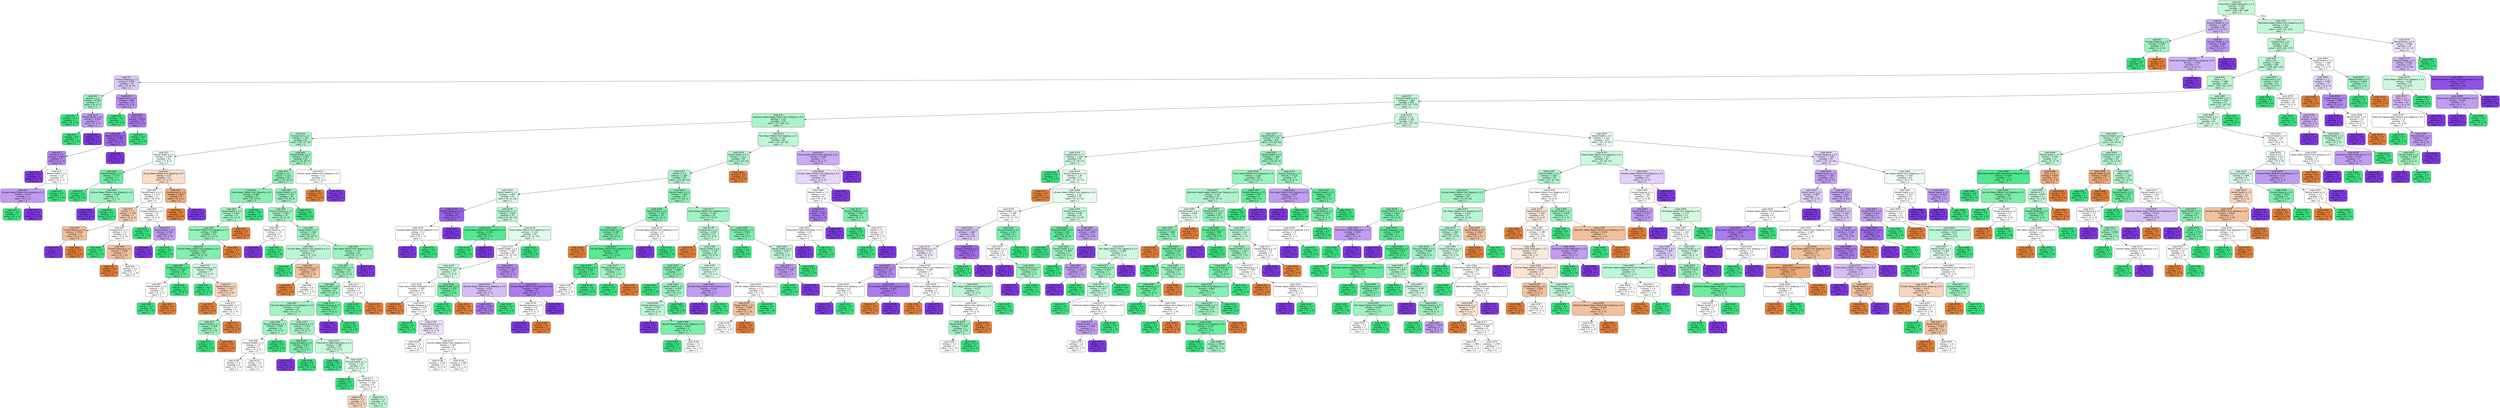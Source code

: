 digraph Tree {
node [shape=box, style="filled, rounded", color="black", fontname="helvetica"] ;
edge [fontname="helvetica"] ;
0 [label=<node &#35;0<br/>Prescription Sleep Medication &le; 1.5<br/>entropy = 1.473<br/>samples = 558<br/>value = [106, 284, 168]<br/>class = 1>, fillcolor="#c4f7da"] ;
1 [label=<node &#35;1<br/>Phyiscal Health &le; 2.5<br/>entropy = 1.139<br/>samples = 28<br/>value = [1, 10, 17]<br/>class = 2>, fillcolor="#ceb2f5"] ;
0 -> 1 [labeldistance=2.5, labelangle=45, headlabel="True"] ;
2 [label=<node &#35;2<br/>Trouble Sleeping &le; 1.5<br/>entropy = 0.918<br/>samples = 3<br/>value = [1, 2, 0]<br/>class = 1>, fillcolor="#9cf2c0"] ;
1 -> 2 ;
3 [label=<node &#35;3<br/>entropy = 0.0<br/>samples = 2<br/>value = [0, 2, 0]<br/>class = 1>, fillcolor="#39e581"] ;
2 -> 3 ;
4 [label=<node &#35;4<br/>entropy = 0.0<br/>samples = 1<br/>value = [1, 0, 0]<br/>class = 0>, fillcolor="#e58139"] ;
2 -> 4 ;
5 [label=<node &#35;5<br/>Phyiscal Health &le; 4.5<br/>entropy = 0.904<br/>samples = 25<br/>value = [0, 8, 17]<br/>class = 2>, fillcolor="#bc96f1"] ;
1 -> 5 ;
6 [label=<node &#35;6<br/>Medication Keeps Patient from Sleeping &le; 0.5<br/>entropy = 0.959<br/>samples = 21<br/>value = [0, 8, 13]<br/>class = 2>, fillcolor="#cfb3f5"] ;
5 -> 6 ;
7 [label=<node &#35;7<br/>Trouble Sleeping &le; 1.5<br/>entropy = 0.982<br/>samples = 19<br/>value = [0, 8, 11]<br/>class = 2>, fillcolor="#ddc9f8"] ;
6 -> 7 ;
8 [label=<node &#35;8<br/>Gender &le; 1.5<br/>entropy = 0.918<br/>samples = 6<br/>value = [0, 4, 2]<br/>class = 1>, fillcolor="#9cf2c0"] ;
7 -> 8 ;
9 [label=<node &#35;9<br/>entropy = 0.0<br/>samples = 3<br/>value = [0, 3, 0]<br/>class = 1>, fillcolor="#39e581"] ;
8 -> 9 ;
10 [label=<node &#35;10<br/>Dental Health &le; 3.5<br/>entropy = 0.918<br/>samples = 3<br/>value = [0, 1, 2]<br/>class = 2>, fillcolor="#c09cf2"] ;
8 -> 10 ;
11 [label=<node &#35;11<br/>entropy = 0.0<br/>samples = 1<br/>value = [0, 1, 0]<br/>class = 1>, fillcolor="#39e581"] ;
10 -> 11 ;
12 [label=<node &#35;12<br/>entropy = 0.0<br/>samples = 2<br/>value = [0, 0, 2]<br/>class = 2>, fillcolor="#8139e5"] ;
10 -> 12 ;
13 [label=<node &#35;13<br/>Employment &le; 2.0<br/>entropy = 0.89<br/>samples = 13<br/>value = [0, 4, 9]<br/>class = 2>, fillcolor="#b991f1"] ;
7 -> 13 ;
14 [label=<node &#35;14<br/>entropy = 0.0<br/>samples = 1<br/>value = [0, 1, 0]<br/>class = 1>, fillcolor="#39e581"] ;
13 -> 14 ;
15 [label=<node &#35;15<br/>Race &le; 1.5<br/>entropy = 0.811<br/>samples = 12<br/>value = [0, 3, 9]<br/>class = 2>, fillcolor="#ab7bee"] ;
13 -> 15 ;
16 [label=<node &#35;16<br/>Mental Health &le; 2.5<br/>entropy = 0.684<br/>samples = 11<br/>value = [0, 2, 9]<br/>class = 2>, fillcolor="#9d65eb"] ;
15 -> 16 ;
17 [label=<node &#35;17<br/>Gender &le; 1.5<br/>entropy = 0.863<br/>samples = 7<br/>value = [0, 2, 5]<br/>class = 2>, fillcolor="#b388ef"] ;
16 -> 17 ;
18 [label=<node &#35;18<br/>entropy = 0.0<br/>samples = 3<br/>value = [0, 0, 3]<br/>class = 2>, fillcolor="#8139e5"] ;
17 -> 18 ;
19 [label=<node &#35;19<br/>Mental Health &le; 1.5<br/>entropy = 1.0<br/>samples = 4<br/>value = [0, 2, 2]<br/>class = 1>, fillcolor="#ffffff"] ;
17 -> 19 ;
20 [label=<node &#35;20<br/>Uknown Keeps Patient from Sleeping &le; 0.5<br/>entropy = 0.918<br/>samples = 3<br/>value = [0, 1, 2]<br/>class = 2>, fillcolor="#c09cf2"] ;
19 -> 20 ;
21 [label=<node &#35;21<br/>entropy = 0.0<br/>samples = 1<br/>value = [0, 1, 0]<br/>class = 1>, fillcolor="#39e581"] ;
20 -> 21 ;
22 [label=<node &#35;22<br/>entropy = 0.0<br/>samples = 2<br/>value = [0, 0, 2]<br/>class = 2>, fillcolor="#8139e5"] ;
20 -> 22 ;
23 [label=<node &#35;23<br/>entropy = 0.0<br/>samples = 1<br/>value = [0, 1, 0]<br/>class = 1>, fillcolor="#39e581"] ;
19 -> 23 ;
24 [label=<node &#35;24<br/>entropy = 0.0<br/>samples = 4<br/>value = [0, 0, 4]<br/>class = 2>, fillcolor="#8139e5"] ;
16 -> 24 ;
25 [label=<node &#35;25<br/>entropy = 0.0<br/>samples = 1<br/>value = [0, 1, 0]<br/>class = 1>, fillcolor="#39e581"] ;
15 -> 25 ;
26 [label=<node &#35;26<br/>entropy = 0.0<br/>samples = 2<br/>value = [0, 0, 2]<br/>class = 2>, fillcolor="#8139e5"] ;
6 -> 26 ;
27 [label=<node &#35;27<br/>entropy = 0.0<br/>samples = 4<br/>value = [0, 0, 4]<br/>class = 2>, fillcolor="#8139e5"] ;
5 -> 27 ;
28 [label=<node &#35;28<br/>Medication Keeps Patient from Sleeping &le; 0.5<br/>entropy = 1.471<br/>samples = 530<br/>value = [105, 274, 151]<br/>class = 1>, fillcolor="#bff7d6"] ;
0 -> 28 [labeldistance=2.5, labelangle=-45, headlabel="False"] ;
29 [label=<node &#35;29<br/>Employment &le; 3.5<br/>entropy = 1.473<br/>samples = 504<br/>value = [105, 262, 137]<br/>class = 1>, fillcolor="#bcf6d4"] ;
28 -> 29 ;
30 [label=<node &#35;30<br/>Race &le; 4.5<br/>entropy = 1.463<br/>samples = 492<br/>value = [100, 260, 132]<br/>class = 1>, fillcolor="#b9f6d2"] ;
29 -> 30 ;
31 [label=<node &#35;31<br/>Race &le; 1.5<br/>entropy = 1.468<br/>samples = 478<br/>value = [100, 251, 127]<br/>class = 1>, fillcolor="#b9f6d2"] ;
30 -> 31 ;
32 [label=<node &#35;32<br/>Phyiscal Health &le; 2.5<br/>entropy = 1.464<br/>samples = 406<br/>value = [79, 212, 115]<br/>class = 1>, fillcolor="#bdf6d5"] ;
31 -> 32 ;
33 [label=<node &#35;33<br/>Bathroom Needs Keeps Patient from Sleeping &le; 0.5<br/>entropy = 1.43<br/>samples = 179<br/>value = [37, 100, 42]<br/>class = 1>, fillcolor="#abf4ca"] ;
32 -> 33 ;
34 [label=<node &#35;34<br/>Employment &le; 2.5<br/>entropy = 1.375<br/>samples = 81<br/>value = [22, 47, 12]<br/>class = 1>, fillcolor="#abf4ca"] ;
33 -> 34 ;
35 [label=<node &#35;35<br/>Dental Health &le; 1.5<br/>entropy = 1.559<br/>samples = 20<br/>value = [7, 8, 5]<br/>class = 1>, fillcolor="#f0fdf5"] ;
34 -> 35 ;
36 [label=<node &#35;36<br/>Phyiscal Health &le; 1.5<br/>entropy = 0.722<br/>samples = 5<br/>value = [0, 4, 1]<br/>class = 1>, fillcolor="#6aeca0"] ;
35 -> 36 ;
37 [label=<node &#35;37<br/>entropy = 0.0<br/>samples = 2<br/>value = [0, 2, 0]<br/>class = 1>, fillcolor="#39e581"] ;
36 -> 37 ;
38 [label=<node &#35;38<br/>Uknown Keeps Patient from Sleeping &le; 0.5<br/>entropy = 0.918<br/>samples = 3<br/>value = [0, 2, 1]<br/>class = 1>, fillcolor="#9cf2c0"] ;
36 -> 38 ;
39 [label=<node &#35;39<br/>entropy = 0.0<br/>samples = 1<br/>value = [0, 0, 1]<br/>class = 2>, fillcolor="#8139e5"] ;
38 -> 39 ;
40 [label=<node &#35;40<br/>entropy = 0.0<br/>samples = 2<br/>value = [0, 2, 0]<br/>class = 1>, fillcolor="#39e581"] ;
38 -> 40 ;
41 [label=<node &#35;41<br/>Stress Keeps Patient from Sleeping &le; 0.5<br/>entropy = 1.53<br/>samples = 15<br/>value = [7, 4, 4]<br/>class = 0>, fillcolor="#f8ddc9"] ;
35 -> 41 ;
42 [label=<node &#35;42<br/>Dental Health &le; 3.5<br/>entropy = 1.573<br/>samples = 11<br/>value = [4, 4, 3]<br/>class = 0>, fillcolor="#ffffff"] ;
41 -> 42 ;
43 [label=<node &#35;43<br/>Gender &le; 1.5<br/>entropy = 1.379<br/>samples = 7<br/>value = [4, 2, 1]<br/>class = 0>, fillcolor="#f5cdb0"] ;
42 -> 43 ;
44 [label=<node &#35;44<br/>Trouble Sleeping &le; 2.5<br/>entropy = 0.918<br/>samples = 3<br/>value = [2, 0, 1]<br/>class = 0>, fillcolor="#f2c09c"] ;
43 -> 44 ;
45 [label=<node &#35;45<br/>entropy = 0.0<br/>samples = 1<br/>value = [0, 0, 1]<br/>class = 2>, fillcolor="#8139e5"] ;
44 -> 45 ;
46 [label=<node &#35;46<br/>entropy = 0.0<br/>samples = 2<br/>value = [2, 0, 0]<br/>class = 0>, fillcolor="#e58139"] ;
44 -> 46 ;
47 [label=<node &#35;47<br/>Employment &le; 1.5<br/>entropy = 1.0<br/>samples = 4<br/>value = [2, 2, 0]<br/>class = 0>, fillcolor="#ffffff"] ;
43 -> 47 ;
48 [label=<node &#35;48<br/>entropy = 0.0<br/>samples = 1<br/>value = [0, 1, 0]<br/>class = 1>, fillcolor="#39e581"] ;
47 -> 48 ;
49 [label=<node &#35;49<br/>Trouble Sleeping &le; 2.5<br/>entropy = 0.918<br/>samples = 3<br/>value = [2, 1, 0]<br/>class = 0>, fillcolor="#f2c09c"] ;
47 -> 49 ;
50 [label=<node &#35;50<br/>entropy = 0.0<br/>samples = 1<br/>value = [1, 0, 0]<br/>class = 0>, fillcolor="#e58139"] ;
49 -> 50 ;
51 [label=<node &#35;51<br/>entropy = 1.0<br/>samples = 2<br/>value = [1, 1, 0]<br/>class = 0>, fillcolor="#ffffff"] ;
49 -> 51 ;
52 [label=<node &#35;52<br/>Trouble Sleeping &le; 2.5<br/>entropy = 1.0<br/>samples = 4<br/>value = [0, 2, 2]<br/>class = 1>, fillcolor="#ffffff"] ;
42 -> 52 ;
53 [label=<node &#35;53<br/>entropy = 0.0<br/>samples = 1<br/>value = [0, 1, 0]<br/>class = 1>, fillcolor="#39e581"] ;
52 -> 53 ;
54 [label=<node &#35;54<br/>Dental Health &le; 5.0<br/>entropy = 0.918<br/>samples = 3<br/>value = [0, 1, 2]<br/>class = 2>, fillcolor="#c09cf2"] ;
52 -> 54 ;
55 [label=<node &#35;55<br/>entropy = 0.0<br/>samples = 2<br/>value = [0, 0, 2]<br/>class = 2>, fillcolor="#8139e5"] ;
54 -> 55 ;
56 [label=<node &#35;56<br/>entropy = 0.0<br/>samples = 1<br/>value = [0, 1, 0]<br/>class = 1>, fillcolor="#39e581"] ;
54 -> 56 ;
57 [label=<node &#35;57<br/>Employment &le; 1.5<br/>entropy = 0.811<br/>samples = 4<br/>value = [3, 0, 1]<br/>class = 0>, fillcolor="#eeab7b"] ;
41 -> 57 ;
58 [label=<node &#35;58<br/>entropy = 0.0<br/>samples = 3<br/>value = [3, 0, 0]<br/>class = 0>, fillcolor="#e58139"] ;
57 -> 58 ;
59 [label=<node &#35;59<br/>entropy = 0.0<br/>samples = 1<br/>value = [0, 0, 1]<br/>class = 2>, fillcolor="#8139e5"] ;
57 -> 59 ;
60 [label=<node &#35;60<br/>Dental Health &le; 5.0<br/>entropy = 1.269<br/>samples = 61<br/>value = [15, 39, 7]<br/>class = 1>, fillcolor="#98f1bd"] ;
34 -> 60 ;
61 [label=<node &#35;61<br/>Gender &le; 1.5<br/>entropy = 1.223<br/>samples = 59<br/>value = [14, 39, 6]<br/>class = 1>, fillcolor="#91f1b9"] ;
60 -> 61 ;
62 [label=<node &#35;62<br/>Stress Keeps Patient from Sleeping &le; 0.5<br/>entropy = 0.863<br/>samples = 21<br/>value = [6, 15, 0]<br/>class = 1>, fillcolor="#88efb3"] ;
61 -> 62 ;
63 [label=<node &#35;63<br/>Dental Health &le; 3.5<br/>entropy = 0.937<br/>samples = 17<br/>value = [6, 11, 0]<br/>class = 1>, fillcolor="#a5f3c6"] ;
62 -> 63 ;
64 [label=<node &#35;64<br/>Pain Keeps Patient from Sleeping &le; 0.5<br/>entropy = 0.896<br/>samples = 16<br/>value = [5, 11, 0]<br/>class = 1>, fillcolor="#93f1ba"] ;
63 -> 64 ;
65 [label=<node &#35;65<br/>Uknown Keeps Patient from Sleeping &le; 0.5<br/>entropy = 0.837<br/>samples = 15<br/>value = [4, 11, 0]<br/>class = 1>, fillcolor="#81eeaf"] ;
64 -> 65 ;
66 [label=<node &#35;66<br/>Trouble Sleeping &le; 2.5<br/>entropy = 0.544<br/>samples = 8<br/>value = [1, 7, 0]<br/>class = 1>, fillcolor="#55e993"] ;
65 -> 66 ;
67 [label=<node &#35;67<br/>Mental Health &le; 1.5<br/>entropy = 1.0<br/>samples = 2<br/>value = [1, 1, 0]<br/>class = 0>, fillcolor="#ffffff"] ;
66 -> 67 ;
68 [label=<node &#35;68<br/>entropy = 0.0<br/>samples = 1<br/>value = [0, 1, 0]<br/>class = 1>, fillcolor="#39e581"] ;
67 -> 68 ;
69 [label=<node &#35;69<br/>entropy = 0.0<br/>samples = 1<br/>value = [1, 0, 0]<br/>class = 0>, fillcolor="#e58139"] ;
67 -> 69 ;
70 [label=<node &#35;70<br/>entropy = 0.0<br/>samples = 6<br/>value = [0, 6, 0]<br/>class = 1>, fillcolor="#39e581"] ;
66 -> 70 ;
71 [label=<node &#35;71<br/>Trouble Sleeping &le; 2.5<br/>entropy = 0.985<br/>samples = 7<br/>value = [3, 4, 0]<br/>class = 1>, fillcolor="#cef8e0"] ;
65 -> 71 ;
72 [label=<node &#35;72<br/>entropy = 0.0<br/>samples = 2<br/>value = [0, 2, 0]<br/>class = 1>, fillcolor="#39e581"] ;
71 -> 72 ;
73 [label=<node &#35;73<br/>Dental Health &le; 1.5<br/>entropy = 0.971<br/>samples = 5<br/>value = [3, 2, 0]<br/>class = 0>, fillcolor="#f6d5bd"] ;
71 -> 73 ;
74 [label=<node &#35;74<br/>entropy = 0.0<br/>samples = 1<br/>value = [1, 0, 0]<br/>class = 0>, fillcolor="#e58139"] ;
73 -> 74 ;
75 [label=<node &#35;75<br/>Dental Health &le; 2.5<br/>entropy = 1.0<br/>samples = 4<br/>value = [2, 2, 0]<br/>class = 0>, fillcolor="#ffffff"] ;
73 -> 75 ;
76 [label=<node &#35;76<br/>Mental Health &le; 1.5<br/>entropy = 0.918<br/>samples = 3<br/>value = [1, 2, 0]<br/>class = 1>, fillcolor="#9cf2c0"] ;
75 -> 76 ;
77 [label=<node &#35;77<br/>entropy = 0.0<br/>samples = 2<br/>value = [0, 2, 0]<br/>class = 1>, fillcolor="#39e581"] ;
76 -> 77 ;
78 [label=<node &#35;78<br/>entropy = 0.0<br/>samples = 1<br/>value = [1, 0, 0]<br/>class = 0>, fillcolor="#e58139"] ;
76 -> 78 ;
79 [label=<node &#35;79<br/>entropy = 0.0<br/>samples = 1<br/>value = [1, 0, 0]<br/>class = 0>, fillcolor="#e58139"] ;
75 -> 79 ;
80 [label=<node &#35;80<br/>entropy = 0.0<br/>samples = 1<br/>value = [1, 0, 0]<br/>class = 0>, fillcolor="#e58139"] ;
64 -> 80 ;
81 [label=<node &#35;81<br/>entropy = 0.0<br/>samples = 1<br/>value = [1, 0, 0]<br/>class = 0>, fillcolor="#e58139"] ;
63 -> 81 ;
82 [label=<node &#35;82<br/>entropy = 0.0<br/>samples = 4<br/>value = [0, 4, 0]<br/>class = 1>, fillcolor="#39e581"] ;
62 -> 82 ;
83 [label=<node &#35;83<br/>Dental Health &le; 3.5<br/>entropy = 1.312<br/>samples = 38<br/>value = [8, 24, 6]<br/>class = 1>, fillcolor="#95f1bc"] ;
61 -> 83 ;
84 [label=<node &#35;84<br/>Trouble Sleeping &le; 1.5<br/>entropy = 1.365<br/>samples = 35<br/>value = [8, 21, 6]<br/>class = 1>, fillcolor="#a0f2c2"] ;
83 -> 84 ;
85 [label=<node &#35;85<br/>Mental Health &le; 1.5<br/>entropy = 1.0<br/>samples = 2<br/>value = [0, 1, 1]<br/>class = 1>, fillcolor="#ffffff"] ;
84 -> 85 ;
86 [label=<node &#35;86<br/>entropy = 0.0<br/>samples = 1<br/>value = [0, 0, 1]<br/>class = 2>, fillcolor="#8139e5"] ;
85 -> 86 ;
87 [label=<node &#35;87<br/>entropy = 0.0<br/>samples = 1<br/>value = [0, 1, 0]<br/>class = 1>, fillcolor="#39e581"] ;
85 -> 87 ;
88 [label=<node &#35;88<br/>Dental Health &le; 1.5<br/>entropy = 1.346<br/>samples = 33<br/>value = [8, 20, 5]<br/>class = 1>, fillcolor="#a0f3c3"] ;
84 -> 88 ;
89 [label=<node &#35;89<br/>Uknown Keeps Patient from Sleeping &le; 0.5<br/>entropy = 0.971<br/>samples = 5<br/>value = [2, 3, 0]<br/>class = 1>, fillcolor="#bdf6d5"] ;
88 -> 89 ;
90 [label=<node &#35;90<br/>entropy = 0.0<br/>samples = 2<br/>value = [0, 2, 0]<br/>class = 1>, fillcolor="#39e581"] ;
89 -> 90 ;
91 [label=<node &#35;91<br/>Trouble Sleeping &le; 2.5<br/>entropy = 0.918<br/>samples = 3<br/>value = [2, 1, 0]<br/>class = 0>, fillcolor="#f2c09c"] ;
89 -> 91 ;
92 [label=<node &#35;92<br/>entropy = 0.0<br/>samples = 1<br/>value = [1, 0, 0]<br/>class = 0>, fillcolor="#e58139"] ;
91 -> 92 ;
93 [label=<node &#35;93<br/>entropy = 1.0<br/>samples = 2<br/>value = [1, 1, 0]<br/>class = 0>, fillcolor="#ffffff"] ;
91 -> 93 ;
94 [label=<node &#35;94<br/>Pain Keeps Patient from Sleeping &le; 0.5<br/>entropy = 1.357<br/>samples = 28<br/>value = [6, 17, 5]<br/>class = 1>, fillcolor="#9cf2c0"] ;
88 -> 94 ;
95 [label=<node &#35;95<br/>Mental Health &le; 2.5<br/>entropy = 1.311<br/>samples = 27<br/>value = [6, 17, 4]<br/>class = 1>, fillcolor="#97f1bd"] ;
94 -> 95 ;
96 [label=<node &#35;96<br/>Dental Health &le; 2.5<br/>entropy = 1.299<br/>samples = 25<br/>value = [5, 16, 4]<br/>class = 1>, fillcolor="#92f1ba"] ;
95 -> 96 ;
97 [label=<node &#35;97<br/>Uknown Keeps Patient from Sleeping &le; 0.5<br/>entropy = 1.353<br/>samples = 20<br/>value = [5, 12, 3]<br/>class = 1>, fillcolor="#a3f3c4"] ;
96 -> 97 ;
98 [label=<node &#35;98<br/>Trouble Sleeping &le; 2.5<br/>entropy = 0.918<br/>samples = 6<br/>value = [2, 4, 0]<br/>class = 1>, fillcolor="#9cf2c0"] ;
97 -> 98 ;
99 [label=<node &#35;99<br/>Phyiscal Health &le; 1.5<br/>entropy = 1.0<br/>samples = 4<br/>value = [2, 2, 0]<br/>class = 0>, fillcolor="#ffffff"] ;
98 -> 99 ;
100 [label=<node &#35;100<br/>entropy = 1.0<br/>samples = 2<br/>value = [1, 1, 0]<br/>class = 0>, fillcolor="#ffffff"] ;
99 -> 100 ;
101 [label=<node &#35;101<br/>entropy = 1.0<br/>samples = 2<br/>value = [1, 1, 0]<br/>class = 0>, fillcolor="#ffffff"] ;
99 -> 101 ;
102 [label=<node &#35;102<br/>entropy = 0.0<br/>samples = 2<br/>value = [0, 2, 0]<br/>class = 1>, fillcolor="#39e581"] ;
98 -> 102 ;
103 [label=<node &#35;103<br/>Trouble Sleeping &le; 2.5<br/>entropy = 1.414<br/>samples = 14<br/>value = [3, 8, 3]<br/>class = 1>, fillcolor="#a5f3c6"] ;
97 -> 103 ;
104 [label=<node &#35;104<br/>Phyiscal Health &le; 1.5<br/>entropy = 0.811<br/>samples = 4<br/>value = [0, 3, 1]<br/>class = 1>, fillcolor="#7beeab"] ;
103 -> 104 ;
105 [label=<node &#35;105<br/>entropy = 0.0<br/>samples = 1<br/>value = [0, 0, 1]<br/>class = 2>, fillcolor="#8139e5"] ;
104 -> 105 ;
106 [label=<node &#35;106<br/>entropy = 0.0<br/>samples = 3<br/>value = [0, 3, 0]<br/>class = 1>, fillcolor="#39e581"] ;
104 -> 106 ;
107 [label=<node &#35;107<br/>Prescription Sleep Medication &le; 2.5<br/>entropy = 1.485<br/>samples = 10<br/>value = [3, 5, 2]<br/>class = 1>, fillcolor="#c6f8db"] ;
103 -> 107 ;
108 [label=<node &#35;108<br/>entropy = 0.0<br/>samples = 1<br/>value = [0, 1, 0]<br/>class = 1>, fillcolor="#39e581"] ;
107 -> 108 ;
109 [label=<node &#35;109<br/>Phyiscal Health &le; 1.5<br/>entropy = 1.53<br/>samples = 9<br/>value = [3, 4, 2]<br/>class = 1>, fillcolor="#defbea"] ;
107 -> 109 ;
110 [label=<node &#35;110<br/>entropy = 0.0<br/>samples = 1<br/>value = [0, 1, 0]<br/>class = 1>, fillcolor="#39e581"] ;
109 -> 110 ;
111 [label=<node &#35;111<br/>Mental Health &le; 1.5<br/>entropy = 1.561<br/>samples = 8<br/>value = [3, 3, 2]<br/>class = 0>, fillcolor="#ffffff"] ;
109 -> 111 ;
112 [label=<node &#35;112<br/>entropy = 1.5<br/>samples = 4<br/>value = [2, 1, 1]<br/>class = 0>, fillcolor="#f6d5bd"] ;
111 -> 112 ;
113 [label=<node &#35;113<br/>entropy = 1.5<br/>samples = 4<br/>value = [1, 2, 1]<br/>class = 1>, fillcolor="#bdf6d5"] ;
111 -> 113 ;
114 [label=<node &#35;114<br/>Trouble Sleeping &le; 2.5<br/>entropy = 0.722<br/>samples = 5<br/>value = [0, 4, 1]<br/>class = 1>, fillcolor="#6aeca0"] ;
96 -> 114 ;
115 [label=<node &#35;115<br/>entropy = 0.0<br/>samples = 1<br/>value = [0, 0, 1]<br/>class = 2>, fillcolor="#8139e5"] ;
114 -> 115 ;
116 [label=<node &#35;116<br/>entropy = 0.0<br/>samples = 4<br/>value = [0, 4, 0]<br/>class = 1>, fillcolor="#39e581"] ;
114 -> 116 ;
117 [label=<node &#35;117<br/>Dental Health &le; 2.5<br/>entropy = 1.0<br/>samples = 2<br/>value = [1, 1, 0]<br/>class = 0>, fillcolor="#ffffff"] ;
95 -> 117 ;
118 [label=<node &#35;118<br/>entropy = 0.0<br/>samples = 1<br/>value = [0, 1, 0]<br/>class = 1>, fillcolor="#39e581"] ;
117 -> 118 ;
119 [label=<node &#35;119<br/>entropy = 0.0<br/>samples = 1<br/>value = [1, 0, 0]<br/>class = 0>, fillcolor="#e58139"] ;
117 -> 119 ;
120 [label=<node &#35;120<br/>entropy = 0.0<br/>samples = 1<br/>value = [0, 0, 1]<br/>class = 2>, fillcolor="#8139e5"] ;
94 -> 120 ;
121 [label=<node &#35;121<br/>entropy = 0.0<br/>samples = 3<br/>value = [0, 3, 0]<br/>class = 1>, fillcolor="#39e581"] ;
83 -> 121 ;
122 [label=<node &#35;122<br/>Uknown Keeps Patient from Sleeping &le; 0.5<br/>entropy = 1.0<br/>samples = 2<br/>value = [1, 0, 1]<br/>class = 0>, fillcolor="#ffffff"] ;
60 -> 122 ;
123 [label=<node &#35;123<br/>entropy = 0.0<br/>samples = 1<br/>value = [1, 0, 0]<br/>class = 0>, fillcolor="#e58139"] ;
122 -> 123 ;
124 [label=<node &#35;124<br/>entropy = 0.0<br/>samples = 1<br/>value = [0, 0, 1]<br/>class = 2>, fillcolor="#8139e5"] ;
122 -> 124 ;
125 [label=<node &#35;125<br/>Pain Keeps Patient from Sleeping &le; 0.5<br/>entropy = 1.417<br/>samples = 98<br/>value = [15, 53, 30]<br/>class = 1>, fillcolor="#bcf6d4"] ;
33 -> 125 ;
126 [label=<node &#35;126<br/>Dental Health &le; 5.5<br/>entropy = 1.411<br/>samples = 87<br/>value = [15, 49, 23]<br/>class = 1>, fillcolor="#aff4cc"] ;
125 -> 126 ;
127 [label=<node &#35;127<br/>Gender &le; 1.5<br/>entropy = 1.383<br/>samples = 85<br/>value = [13, 49, 23]<br/>class = 1>, fillcolor="#acf4ca"] ;
126 -> 127 ;
128 [label=<node &#35;128<br/>Dental Health &le; 1.5<br/>entropy = 1.432<br/>samples = 43<br/>value = [6, 21, 16]<br/>class = 1>, fillcolor="#dafae8"] ;
127 -> 128 ;
129 [label=<node &#35;129<br/>Trouble Sleeping &le; 2.5<br/>entropy = 0.65<br/>samples = 6<br/>value = [0, 1, 5]<br/>class = 2>, fillcolor="#9a61ea"] ;
128 -> 129 ;
130 [label=<node &#35;130<br/>Uknown Keeps Patient from Sleeping &le; 0.5<br/>entropy = 1.0<br/>samples = 2<br/>value = [0, 1, 1]<br/>class = 1>, fillcolor="#ffffff"] ;
129 -> 130 ;
131 [label=<node &#35;131<br/>entropy = 0.0<br/>samples = 1<br/>value = [0, 0, 1]<br/>class = 2>, fillcolor="#8139e5"] ;
130 -> 131 ;
132 [label=<node &#35;132<br/>entropy = 0.0<br/>samples = 1<br/>value = [0, 1, 0]<br/>class = 1>, fillcolor="#39e581"] ;
130 -> 132 ;
133 [label=<node &#35;133<br/>entropy = 0.0<br/>samples = 4<br/>value = [0, 0, 4]<br/>class = 2>, fillcolor="#8139e5"] ;
129 -> 133 ;
134 [label=<node &#35;134<br/>Employment &le; 2.5<br/>entropy = 1.426<br/>samples = 37<br/>value = [6, 20, 11]<br/>class = 1>, fillcolor="#baf6d3"] ;
128 -> 134 ;
135 [label=<node &#35;135<br/>Stress Keeps Patient from Sleeping &le; 0.5<br/>entropy = 0.544<br/>samples = 8<br/>value = [0, 7, 1]<br/>class = 1>, fillcolor="#55e993"] ;
134 -> 135 ;
136 [label=<node &#35;136<br/>entropy = 0.0<br/>samples = 7<br/>value = [0, 7, 0]<br/>class = 1>, fillcolor="#39e581"] ;
135 -> 136 ;
137 [label=<node &#35;137<br/>entropy = 0.0<br/>samples = 1<br/>value = [0, 0, 1]<br/>class = 2>, fillcolor="#8139e5"] ;
135 -> 137 ;
138 [label=<node &#35;138<br/>Stress Keeps Patient from Sleeping &le; 0.5<br/>entropy = 1.519<br/>samples = 29<br/>value = [6, 13, 10]<br/>class = 1>, fillcolor="#e0fbeb"] ;
134 -> 138 ;
139 [label=<node &#35;139<br/>Dental Health &le; 2.5<br/>entropy = 1.549<br/>samples = 26<br/>value = [6, 10, 10]<br/>class = 1>, fillcolor="#ffffff"] ;
138 -> 139 ;
140 [label=<node &#35;140<br/>Mental Health &le; 1.5<br/>entropy = 1.522<br/>samples = 17<br/>value = [5, 8, 4]<br/>class = 1>, fillcolor="#cef8e0"] ;
139 -> 140 ;
141 [label=<node &#35;141<br/>Prescription Sleep Medication &le; 2.5<br/>entropy = 1.585<br/>samples = 12<br/>value = [4, 4, 4]<br/>class = 0>, fillcolor="#ffffff"] ;
140 -> 141 ;
142 [label=<node &#35;142<br/>entropy = 0.0<br/>samples = 1<br/>value = [1, 0, 0]<br/>class = 0>, fillcolor="#e58139"] ;
141 -> 142 ;
143 [label=<node &#35;143<br/>Trouble Sleeping &le; 1.5<br/>entropy = 1.573<br/>samples = 11<br/>value = [3, 4, 4]<br/>class = 1>, fillcolor="#ffffff"] ;
141 -> 143 ;
144 [label=<node &#35;144<br/>entropy = 0.0<br/>samples = 1<br/>value = [0, 1, 0]<br/>class = 1>, fillcolor="#39e581"] ;
143 -> 144 ;
145 [label=<node &#35;145<br/>Trouble Sleeping &le; 2.5<br/>entropy = 1.571<br/>samples = 10<br/>value = [3, 3, 4]<br/>class = 2>, fillcolor="#ede3fb"] ;
143 -> 145 ;
146 [label=<node &#35;146<br/>entropy = 1.0<br/>samples = 2<br/>value = [1, 0, 1]<br/>class = 0>, fillcolor="#ffffff"] ;
145 -> 146 ;
147 [label=<node &#35;147<br/>Uknown Keeps Patient from Sleeping &le; 0.5<br/>entropy = 1.561<br/>samples = 8<br/>value = [2, 3, 3]<br/>class = 1>, fillcolor="#ffffff"] ;
145 -> 147 ;
148 [label=<node &#35;148<br/>entropy = 1.522<br/>samples = 5<br/>value = [1, 2, 2]<br/>class = 1>, fillcolor="#ffffff"] ;
147 -> 148 ;
149 [label=<node &#35;149<br/>entropy = 1.585<br/>samples = 3<br/>value = [1, 1, 1]<br/>class = 0>, fillcolor="#ffffff"] ;
147 -> 149 ;
150 [label=<node &#35;150<br/>Mental Health &le; 2.5<br/>entropy = 0.722<br/>samples = 5<br/>value = [1, 4, 0]<br/>class = 1>, fillcolor="#6aeca0"] ;
140 -> 150 ;
151 [label=<node &#35;151<br/>entropy = 0.0<br/>samples = 4<br/>value = [0, 4, 0]<br/>class = 1>, fillcolor="#39e581"] ;
150 -> 151 ;
152 [label=<node &#35;152<br/>entropy = 0.0<br/>samples = 1<br/>value = [1, 0, 0]<br/>class = 0>, fillcolor="#e58139"] ;
150 -> 152 ;
153 [label=<node &#35;153<br/>Mental Health &le; 1.5<br/>entropy = 1.224<br/>samples = 9<br/>value = [1, 2, 6]<br/>class = 2>, fillcolor="#b78ef0"] ;
139 -> 153 ;
154 [label=<node &#35;154<br/>Uknown Keeps Patient from Sleeping &le; 0.5<br/>entropy = 0.971<br/>samples = 5<br/>value = [0, 2, 3]<br/>class = 2>, fillcolor="#d5bdf6"] ;
153 -> 154 ;
155 [label=<node &#35;155<br/>entropy = 0.811<br/>samples = 4<br/>value = [0, 1, 3]<br/>class = 2>, fillcolor="#ab7bee"] ;
154 -> 155 ;
156 [label=<node &#35;156<br/>entropy = 0.0<br/>samples = 1<br/>value = [0, 1, 0]<br/>class = 1>, fillcolor="#39e581"] ;
154 -> 156 ;
157 [label=<node &#35;157<br/>Uknown Keeps Patient from Sleeping &le; 0.5<br/>entropy = 0.811<br/>samples = 4<br/>value = [1, 0, 3]<br/>class = 2>, fillcolor="#ab7bee"] ;
153 -> 157 ;
158 [label=<node &#35;158<br/>Trouble Sleeping &le; 2.5<br/>entropy = 1.0<br/>samples = 2<br/>value = [1, 0, 1]<br/>class = 0>, fillcolor="#ffffff"] ;
157 -> 158 ;
159 [label=<node &#35;159<br/>entropy = 0.0<br/>samples = 1<br/>value = [0, 0, 1]<br/>class = 2>, fillcolor="#8139e5"] ;
158 -> 159 ;
160 [label=<node &#35;160<br/>entropy = 0.0<br/>samples = 1<br/>value = [1, 0, 0]<br/>class = 0>, fillcolor="#e58139"] ;
158 -> 160 ;
161 [label=<node &#35;161<br/>entropy = 0.0<br/>samples = 2<br/>value = [0, 0, 2]<br/>class = 2>, fillcolor="#8139e5"] ;
157 -> 161 ;
162 [label=<node &#35;162<br/>entropy = 0.0<br/>samples = 3<br/>value = [0, 3, 0]<br/>class = 1>, fillcolor="#39e581"] ;
138 -> 162 ;
163 [label=<node &#35;163<br/>Mental Health &le; 1.5<br/>entropy = 1.252<br/>samples = 42<br/>value = [7, 28, 7]<br/>class = 1>, fillcolor="#88efb3"] ;
127 -> 163 ;
164 [label=<node &#35;164<br/>Dental Health &le; 3.5<br/>entropy = 1.021<br/>samples = 19<br/>value = [4, 14, 1]<br/>class = 1>, fillcolor="#7beeab"] ;
163 -> 164 ;
165 [label=<node &#35;165<br/>Phyiscal Health &le; 1.5<br/>entropy = 0.787<br/>samples = 17<br/>value = [4, 13, 0]<br/>class = 1>, fillcolor="#76eda8"] ;
164 -> 165 ;
166 [label=<node &#35;166<br/>entropy = 0.0<br/>samples = 2<br/>value = [2, 0, 0]<br/>class = 0>, fillcolor="#e58139"] ;
165 -> 166 ;
167 [label=<node &#35;167<br/>Uknown Keeps Patient from Sleeping &le; 0.5<br/>entropy = 0.567<br/>samples = 15<br/>value = [2, 13, 0]<br/>class = 1>, fillcolor="#57e994"] ;
165 -> 167 ;
168 [label=<node &#35;168<br/>Trouble Sleeping &le; 2.5<br/>entropy = 0.414<br/>samples = 12<br/>value = [1, 11, 0]<br/>class = 1>, fillcolor="#4be78c"] ;
167 -> 168 ;
169 [label=<node &#35;169<br/>entropy = 1.0<br/>samples = 2<br/>value = [1, 1, 0]<br/>class = 0>, fillcolor="#ffffff"] ;
168 -> 169 ;
170 [label=<node &#35;170<br/>entropy = 0.0<br/>samples = 10<br/>value = [0, 10, 0]<br/>class = 1>, fillcolor="#39e581"] ;
168 -> 170 ;
171 [label=<node &#35;171<br/>Trouble Sleeping &le; 2.5<br/>entropy = 0.918<br/>samples = 3<br/>value = [1, 2, 0]<br/>class = 1>, fillcolor="#9cf2c0"] ;
167 -> 171 ;
172 [label=<node &#35;172<br/>entropy = 0.0<br/>samples = 2<br/>value = [0, 2, 0]<br/>class = 1>, fillcolor="#39e581"] ;
171 -> 172 ;
173 [label=<node &#35;173<br/>entropy = 0.0<br/>samples = 1<br/>value = [1, 0, 0]<br/>class = 0>, fillcolor="#e58139"] ;
171 -> 173 ;
174 [label=<node &#35;174<br/>Uknown Keeps Patient from Sleeping &le; 0.5<br/>entropy = 1.0<br/>samples = 2<br/>value = [0, 1, 1]<br/>class = 1>, fillcolor="#ffffff"] ;
164 -> 174 ;
175 [label=<node &#35;175<br/>entropy = 0.0<br/>samples = 1<br/>value = [0, 0, 1]<br/>class = 2>, fillcolor="#8139e5"] ;
174 -> 175 ;
176 [label=<node &#35;176<br/>entropy = 0.0<br/>samples = 1<br/>value = [0, 1, 0]<br/>class = 1>, fillcolor="#39e581"] ;
174 -> 176 ;
177 [label=<node &#35;177<br/>Stress Keeps Patient from Sleeping &le; 0.5<br/>entropy = 1.325<br/>samples = 23<br/>value = [3, 14, 6]<br/>class = 1>, fillcolor="#a2f3c4"] ;
163 -> 177 ;
178 [label=<node &#35;178<br/>Employment &le; 1.5<br/>entropy = 1.457<br/>samples = 15<br/>value = [3, 8, 4]<br/>class = 1>, fillcolor="#b7f6d1"] ;
177 -> 178 ;
179 [label=<node &#35;179<br/>entropy = 0.0<br/>samples = 1<br/>value = [1, 0, 0]<br/>class = 0>, fillcolor="#e58139"] ;
178 -> 179 ;
180 [label=<node &#35;180<br/>Dental Health &le; 2.5<br/>entropy = 1.379<br/>samples = 14<br/>value = [2, 8, 4]<br/>class = 1>, fillcolor="#b0f5cd"] ;
178 -> 180 ;
181 [label=<node &#35;181<br/>Employment &le; 2.5<br/>entropy = 0.863<br/>samples = 7<br/>value = [0, 5, 2]<br/>class = 1>, fillcolor="#88efb3"] ;
180 -> 181 ;
182 [label=<node &#35;182<br/>entropy = 0.0<br/>samples = 1<br/>value = [0, 1, 0]<br/>class = 1>, fillcolor="#39e581"] ;
181 -> 182 ;
183 [label=<node &#35;183<br/>Mental Health &le; 2.5<br/>entropy = 0.918<br/>samples = 6<br/>value = [0, 4, 2]<br/>class = 1>, fillcolor="#9cf2c0"] ;
181 -> 183 ;
184 [label=<node &#35;184<br/>Trouble Sleeping &le; 2.5<br/>entropy = 0.971<br/>samples = 5<br/>value = [0, 3, 2]<br/>class = 1>, fillcolor="#bdf6d5"] ;
183 -> 184 ;
185 [label=<node &#35;185<br/>entropy = 0.0<br/>samples = 1<br/>value = [0, 0, 1]<br/>class = 2>, fillcolor="#8139e5"] ;
184 -> 185 ;
186 [label=<node &#35;186<br/>Uknown Keeps Patient from Sleeping &le; 0.5<br/>entropy = 0.811<br/>samples = 4<br/>value = [0, 3, 1]<br/>class = 1>, fillcolor="#7beeab"] ;
184 -> 186 ;
187 [label=<node &#35;187<br/>entropy = 0.0<br/>samples = 2<br/>value = [0, 2, 0]<br/>class = 1>, fillcolor="#39e581"] ;
186 -> 187 ;
188 [label=<node &#35;188<br/>entropy = 1.0<br/>samples = 2<br/>value = [0, 1, 1]<br/>class = 1>, fillcolor="#ffffff"] ;
186 -> 188 ;
189 [label=<node &#35;189<br/>entropy = 0.0<br/>samples = 1<br/>value = [0, 1, 0]<br/>class = 1>, fillcolor="#39e581"] ;
183 -> 189 ;
190 [label=<node &#35;190<br/>Employment &le; 2.5<br/>entropy = 1.557<br/>samples = 7<br/>value = [2, 3, 2]<br/>class = 1>, fillcolor="#d7fae6"] ;
180 -> 190 ;
191 [label=<node &#35;191<br/>Uknown Keeps Patient from Sleeping &le; 0.5<br/>entropy = 0.918<br/>samples = 3<br/>value = [0, 1, 2]<br/>class = 2>, fillcolor="#c09cf2"] ;
190 -> 191 ;
192 [label=<node &#35;192<br/>entropy = 0.0<br/>samples = 2<br/>value = [0, 0, 2]<br/>class = 2>, fillcolor="#8139e5"] ;
191 -> 192 ;
193 [label=<node &#35;193<br/>entropy = 0.0<br/>samples = 1<br/>value = [0, 1, 0]<br/>class = 1>, fillcolor="#39e581"] ;
191 -> 193 ;
194 [label=<node &#35;194<br/>Uknown Keeps Patient from Sleeping &le; 0.5<br/>entropy = 1.0<br/>samples = 4<br/>value = [2, 2, 0]<br/>class = 0>, fillcolor="#ffffff"] ;
190 -> 194 ;
195 [label=<node &#35;195<br/>Dental Health &le; 3.5<br/>entropy = 0.918<br/>samples = 3<br/>value = [2, 1, 0]<br/>class = 0>, fillcolor="#f2c09c"] ;
194 -> 195 ;
196 [label=<node &#35;196<br/>entropy = 1.0<br/>samples = 2<br/>value = [1, 1, 0]<br/>class = 0>, fillcolor="#ffffff"] ;
195 -> 196 ;
197 [label=<node &#35;197<br/>entropy = 0.0<br/>samples = 1<br/>value = [1, 0, 0]<br/>class = 0>, fillcolor="#e58139"] ;
195 -> 197 ;
198 [label=<node &#35;198<br/>entropy = 0.0<br/>samples = 1<br/>value = [0, 1, 0]<br/>class = 1>, fillcolor="#39e581"] ;
194 -> 198 ;
199 [label=<node &#35;199<br/>Trouble Sleeping &le; 2.5<br/>entropy = 0.811<br/>samples = 8<br/>value = [0, 6, 2]<br/>class = 1>, fillcolor="#7beeab"] ;
177 -> 199 ;
200 [label=<node &#35;200<br/>entropy = 0.0<br/>samples = 3<br/>value = [0, 3, 0]<br/>class = 1>, fillcolor="#39e581"] ;
199 -> 200 ;
201 [label=<node &#35;201<br/>Dental Health &le; 3.5<br/>entropy = 0.971<br/>samples = 5<br/>value = [0, 3, 2]<br/>class = 1>, fillcolor="#bdf6d5"] ;
199 -> 201 ;
202 [label=<node &#35;202<br/>Dental Health &le; 1.5<br/>entropy = 0.918<br/>samples = 3<br/>value = [0, 1, 2]<br/>class = 2>, fillcolor="#c09cf2"] ;
201 -> 202 ;
203 [label=<node &#35;203<br/>entropy = 0.0<br/>samples = 1<br/>value = [0, 1, 0]<br/>class = 1>, fillcolor="#39e581"] ;
202 -> 203 ;
204 [label=<node &#35;204<br/>entropy = 0.0<br/>samples = 2<br/>value = [0, 0, 2]<br/>class = 2>, fillcolor="#8139e5"] ;
202 -> 204 ;
205 [label=<node &#35;205<br/>entropy = 0.0<br/>samples = 2<br/>value = [0, 2, 0]<br/>class = 1>, fillcolor="#39e581"] ;
201 -> 205 ;
206 [label=<node &#35;206<br/>entropy = 0.0<br/>samples = 2<br/>value = [2, 0, 0]<br/>class = 0>, fillcolor="#e58139"] ;
126 -> 206 ;
207 [label=<node &#35;207<br/>Stress Keeps Patient from Sleeping &le; 0.5<br/>entropy = 0.946<br/>samples = 11<br/>value = [0, 4, 7]<br/>class = 2>, fillcolor="#c9aaf4"] ;
125 -> 207 ;
208 [label=<node &#35;208<br/>Uknown Keeps Patient from Sleeping &le; 0.5<br/>entropy = 0.991<br/>samples = 9<br/>value = [0, 4, 5]<br/>class = 2>, fillcolor="#e6d7fa"] ;
207 -> 208 ;
209 [label=<node &#35;209<br/>Mental Health &le; 1.5<br/>entropy = 1.0<br/>samples = 8<br/>value = [0, 4, 4]<br/>class = 1>, fillcolor="#ffffff"] ;
208 -> 209 ;
210 [label=<node &#35;210<br/>Gender &le; 1.5<br/>entropy = 0.811<br/>samples = 4<br/>value = [0, 1, 3]<br/>class = 2>, fillcolor="#ab7bee"] ;
209 -> 210 ;
211 [label=<node &#35;211<br/>Prescription Sleep Medication &le; 2.5<br/>entropy = 1.0<br/>samples = 2<br/>value = [0, 1, 1]<br/>class = 1>, fillcolor="#ffffff"] ;
210 -> 211 ;
212 [label=<node &#35;212<br/>entropy = 0.0<br/>samples = 1<br/>value = [0, 0, 1]<br/>class = 2>, fillcolor="#8139e5"] ;
211 -> 212 ;
213 [label=<node &#35;213<br/>entropy = 0.0<br/>samples = 1<br/>value = [0, 1, 0]<br/>class = 1>, fillcolor="#39e581"] ;
211 -> 213 ;
214 [label=<node &#35;214<br/>entropy = 0.0<br/>samples = 2<br/>value = [0, 0, 2]<br/>class = 2>, fillcolor="#8139e5"] ;
210 -> 214 ;
215 [label=<node &#35;215<br/>Trouble Sleeping &le; 2.5<br/>entropy = 0.811<br/>samples = 4<br/>value = [0, 3, 1]<br/>class = 1>, fillcolor="#7beeab"] ;
209 -> 215 ;
216 [label=<node &#35;216<br/>entropy = 0.0<br/>samples = 2<br/>value = [0, 2, 0]<br/>class = 1>, fillcolor="#39e581"] ;
215 -> 216 ;
217 [label=<node &#35;217<br/>Gender &le; 1.5<br/>entropy = 1.0<br/>samples = 2<br/>value = [0, 1, 1]<br/>class = 1>, fillcolor="#ffffff"] ;
215 -> 217 ;
218 [label=<node &#35;218<br/>entropy = 0.0<br/>samples = 1<br/>value = [0, 1, 0]<br/>class = 1>, fillcolor="#39e581"] ;
217 -> 218 ;
219 [label=<node &#35;219<br/>entropy = 0.0<br/>samples = 1<br/>value = [0, 0, 1]<br/>class = 2>, fillcolor="#8139e5"] ;
217 -> 219 ;
220 [label=<node &#35;220<br/>entropy = 0.0<br/>samples = 1<br/>value = [0, 0, 1]<br/>class = 2>, fillcolor="#8139e5"] ;
208 -> 220 ;
221 [label=<node &#35;221<br/>entropy = 0.0<br/>samples = 2<br/>value = [0, 0, 2]<br/>class = 2>, fillcolor="#8139e5"] ;
207 -> 221 ;
222 [label=<node &#35;222<br/>Gender &le; 1.5<br/>entropy = 1.48<br/>samples = 227<br/>value = [42, 112, 73]<br/>class = 1>, fillcolor="#cdf8df"] ;
32 -> 222 ;
223 [label=<node &#35;223<br/>Dental Health &le; 3.5<br/>entropy = 1.376<br/>samples = 102<br/>value = [15, 59, 28]<br/>class = 1>, fillcolor="#acf4ca"] ;
222 -> 223 ;
224 [label=<node &#35;224<br/>Employment &le; 1.5<br/>entropy = 1.332<br/>samples = 55<br/>value = [5, 29, 21]<br/>class = 1>, fillcolor="#d0f9e1"] ;
223 -> 224 ;
225 [label=<node &#35;225<br/>entropy = 0.0<br/>samples = 4<br/>value = [0, 4, 0]<br/>class = 1>, fillcolor="#39e581"] ;
224 -> 225 ;
226 [label=<node &#35;226<br/>Trouble Sleeping &le; 1.5<br/>entropy = 1.36<br/>samples = 51<br/>value = [5, 25, 21]<br/>class = 1>, fillcolor="#e5fcee"] ;
224 -> 226 ;
227 [label=<node &#35;227<br/>entropy = 0.0<br/>samples = 1<br/>value = [1, 0, 0]<br/>class = 0>, fillcolor="#e58139"] ;
226 -> 227 ;
228 [label=<node &#35;228<br/>Uknown Keeps Patient from Sleeping &le; 0.5<br/>entropy = 1.317<br/>samples = 50<br/>value = [4, 25, 21]<br/>class = 1>, fillcolor="#e4fbee"] ;
226 -> 228 ;
229 [label=<node &#35;229<br/>Mental Health &le; 2.5<br/>entropy = 1.466<br/>samples = 26<br/>value = [4, 11, 11]<br/>class = 1>, fillcolor="#ffffff"] ;
228 -> 229 ;
230 [label=<node &#35;230<br/>Phyiscal Health &le; 3.5<br/>entropy = 1.496<br/>samples = 18<br/>value = [4, 5, 9]<br/>class = 2>, fillcolor="#d8c2f7"] ;
229 -> 230 ;
231 [label=<node &#35;231<br/>Trouble Sleeping &le; 2.5<br/>entropy = 1.577<br/>samples = 13<br/>value = [4, 4, 5]<br/>class = 2>, fillcolor="#f1e9fc"] ;
230 -> 231 ;
232 [label=<node &#35;232<br/>Mental Health &le; 1.5<br/>entropy = 1.252<br/>samples = 6<br/>value = [1, 1, 4]<br/>class = 2>, fillcolor="#b388ef"] ;
231 -> 232 ;
233 [label=<node &#35;233<br/>Stress Keeps Patient from Sleeping &le; 0.5<br/>entropy = 1.0<br/>samples = 2<br/>value = [0, 1, 1]<br/>class = 1>, fillcolor="#ffffff"] ;
232 -> 233 ;
234 [label=<node &#35;234<br/>entropy = 0.0<br/>samples = 1<br/>value = [0, 0, 1]<br/>class = 2>, fillcolor="#8139e5"] ;
233 -> 234 ;
235 [label=<node &#35;235<br/>entropy = 0.0<br/>samples = 1<br/>value = [0, 1, 0]<br/>class = 1>, fillcolor="#39e581"] ;
233 -> 235 ;
236 [label=<node &#35;236<br/>Stress Keeps Patient from Sleeping &le; 0.5<br/>entropy = 0.811<br/>samples = 4<br/>value = [1, 0, 3]<br/>class = 2>, fillcolor="#ab7bee"] ;
232 -> 236 ;
237 [label=<node &#35;237<br/>entropy = 0.0<br/>samples = 1<br/>value = [1, 0, 0]<br/>class = 0>, fillcolor="#e58139"] ;
236 -> 237 ;
238 [label=<node &#35;238<br/>entropy = 0.0<br/>samples = 3<br/>value = [0, 0, 3]<br/>class = 2>, fillcolor="#8139e5"] ;
236 -> 238 ;
239 [label=<node &#35;239<br/>Bathroom Needs Keeps Patient from Sleeping &le; 0.5<br/>entropy = 1.449<br/>samples = 7<br/>value = [3, 3, 1]<br/>class = 0>, fillcolor="#ffffff"] ;
231 -> 239 ;
240 [label=<node &#35;240<br/>Prescription Sleep Medication &le; 2.5<br/>entropy = 1.0<br/>samples = 2<br/>value = [1, 0, 1]<br/>class = 0>, fillcolor="#ffffff"] ;
239 -> 240 ;
241 [label=<node &#35;241<br/>entropy = 0.0<br/>samples = 1<br/>value = [1, 0, 0]<br/>class = 0>, fillcolor="#e58139"] ;
240 -> 241 ;
242 [label=<node &#35;242<br/>entropy = 0.0<br/>samples = 1<br/>value = [0, 0, 1]<br/>class = 2>, fillcolor="#8139e5"] ;
240 -> 242 ;
243 [label=<node &#35;243<br/>Pain Keeps Patient from Sleeping &le; 0.5<br/>entropy = 0.971<br/>samples = 5<br/>value = [2, 3, 0]<br/>class = 1>, fillcolor="#bdf6d5"] ;
239 -> 243 ;
244 [label=<node &#35;244<br/>Stress Keeps Patient from Sleeping &le; 0.5<br/>entropy = 1.0<br/>samples = 4<br/>value = [2, 2, 0]<br/>class = 0>, fillcolor="#ffffff"] ;
243 -> 244 ;
245 [label=<node &#35;245<br/>Mental Health &le; 1.5<br/>entropy = 0.918<br/>samples = 3<br/>value = [1, 2, 0]<br/>class = 1>, fillcolor="#9cf2c0"] ;
244 -> 245 ;
246 [label=<node &#35;246<br/>entropy = 1.0<br/>samples = 2<br/>value = [1, 1, 0]<br/>class = 0>, fillcolor="#ffffff"] ;
245 -> 246 ;
247 [label=<node &#35;247<br/>entropy = 0.0<br/>samples = 1<br/>value = [0, 1, 0]<br/>class = 1>, fillcolor="#39e581"] ;
245 -> 247 ;
248 [label=<node &#35;248<br/>entropy = 0.0<br/>samples = 1<br/>value = [1, 0, 0]<br/>class = 0>, fillcolor="#e58139"] ;
244 -> 248 ;
249 [label=<node &#35;249<br/>entropy = 0.0<br/>samples = 1<br/>value = [0, 1, 0]<br/>class = 1>, fillcolor="#39e581"] ;
243 -> 249 ;
250 [label=<node &#35;250<br/>Trouble Sleeping &le; 2.5<br/>entropy = 0.722<br/>samples = 5<br/>value = [0, 1, 4]<br/>class = 2>, fillcolor="#a06aec"] ;
230 -> 250 ;
251 [label=<node &#35;251<br/>entropy = 0.0<br/>samples = 1<br/>value = [0, 1, 0]<br/>class = 1>, fillcolor="#39e581"] ;
250 -> 251 ;
252 [label=<node &#35;252<br/>entropy = 0.0<br/>samples = 4<br/>value = [0, 0, 4]<br/>class = 2>, fillcolor="#8139e5"] ;
250 -> 252 ;
253 [label=<node &#35;253<br/>Phyiscal Health &le; 3.5<br/>entropy = 0.811<br/>samples = 8<br/>value = [0, 6, 2]<br/>class = 1>, fillcolor="#7beeab"] ;
229 -> 253 ;
254 [label=<node &#35;254<br/>Dental Health &le; 2.5<br/>entropy = 1.0<br/>samples = 4<br/>value = [0, 2, 2]<br/>class = 1>, fillcolor="#ffffff"] ;
253 -> 254 ;
255 [label=<node &#35;255<br/>entropy = 0.0<br/>samples = 1<br/>value = [0, 0, 1]<br/>class = 2>, fillcolor="#8139e5"] ;
254 -> 255 ;
256 [label=<node &#35;256<br/>Trouble Sleeping &le; 2.5<br/>entropy = 0.918<br/>samples = 3<br/>value = [0, 2, 1]<br/>class = 1>, fillcolor="#9cf2c0"] ;
254 -> 256 ;
257 [label=<node &#35;257<br/>entropy = 0.0<br/>samples = 1<br/>value = [0, 0, 1]<br/>class = 2>, fillcolor="#8139e5"] ;
256 -> 257 ;
258 [label=<node &#35;258<br/>entropy = 0.0<br/>samples = 2<br/>value = [0, 2, 0]<br/>class = 1>, fillcolor="#39e581"] ;
256 -> 258 ;
259 [label=<node &#35;259<br/>entropy = 0.0<br/>samples = 4<br/>value = [0, 4, 0]<br/>class = 1>, fillcolor="#39e581"] ;
253 -> 259 ;
260 [label=<node &#35;260<br/>Trouble Sleeping &le; 2.5<br/>entropy = 0.98<br/>samples = 24<br/>value = [0, 14, 10]<br/>class = 1>, fillcolor="#c6f8db"] ;
228 -> 260 ;
261 [label=<node &#35;261<br/>Phyiscal Health &le; 3.5<br/>entropy = 0.65<br/>samples = 12<br/>value = [0, 10, 2]<br/>class = 1>, fillcolor="#61ea9a"] ;
260 -> 261 ;
262 [label=<node &#35;262<br/>entropy = 0.0<br/>samples = 6<br/>value = [0, 6, 0]<br/>class = 1>, fillcolor="#39e581"] ;
261 -> 262 ;
263 [label=<node &#35;263<br/>Mental Health &le; 2.5<br/>entropy = 0.918<br/>samples = 6<br/>value = [0, 4, 2]<br/>class = 1>, fillcolor="#9cf2c0"] ;
261 -> 263 ;
264 [label=<node &#35;264<br/>entropy = 0.0<br/>samples = 3<br/>value = [0, 3, 0]<br/>class = 1>, fillcolor="#39e581"] ;
263 -> 264 ;
265 [label=<node &#35;265<br/>Mental Health &le; 3.5<br/>entropy = 0.918<br/>samples = 3<br/>value = [0, 1, 2]<br/>class = 2>, fillcolor="#c09cf2"] ;
263 -> 265 ;
266 [label=<node &#35;266<br/>entropy = 0.0<br/>samples = 2<br/>value = [0, 0, 2]<br/>class = 2>, fillcolor="#8139e5"] ;
265 -> 266 ;
267 [label=<node &#35;267<br/>entropy = 0.0<br/>samples = 1<br/>value = [0, 1, 0]<br/>class = 1>, fillcolor="#39e581"] ;
265 -> 267 ;
268 [label=<node &#35;268<br/>Dental Health &le; 2.5<br/>entropy = 0.918<br/>samples = 12<br/>value = [0, 4, 8]<br/>class = 2>, fillcolor="#c09cf2"] ;
260 -> 268 ;
269 [label=<node &#35;269<br/>entropy = 0.0<br/>samples = 5<br/>value = [0, 0, 5]<br/>class = 2>, fillcolor="#8139e5"] ;
268 -> 269 ;
270 [label=<node &#35;270<br/>Pain Keeps Patient from Sleeping &le; 0.5<br/>entropy = 0.985<br/>samples = 7<br/>value = [0, 4, 3]<br/>class = 1>, fillcolor="#cef8e0"] ;
268 -> 270 ;
271 [label=<node &#35;271<br/>Phyiscal Health &le; 3.5<br/>entropy = 0.918<br/>samples = 6<br/>value = [0, 4, 2]<br/>class = 1>, fillcolor="#9cf2c0"] ;
270 -> 271 ;
272 [label=<node &#35;272<br/>Mental Health &le; 1.5<br/>entropy = 0.971<br/>samples = 5<br/>value = [0, 3, 2]<br/>class = 1>, fillcolor="#bdf6d5"] ;
271 -> 272 ;
273 [label=<node &#35;273<br/>entropy = 0.0<br/>samples = 1<br/>value = [0, 1, 0]<br/>class = 1>, fillcolor="#39e581"] ;
272 -> 273 ;
274 [label=<node &#35;274<br/>Bathroom Needs Keeps Patient from Sleeping &le; 0.5<br/>entropy = 1.0<br/>samples = 4<br/>value = [0, 2, 2]<br/>class = 1>, fillcolor="#ffffff"] ;
272 -> 274 ;
275 [label=<node &#35;275<br/>Mental Health &le; 2.5<br/>entropy = 0.918<br/>samples = 3<br/>value = [0, 1, 2]<br/>class = 2>, fillcolor="#c09cf2"] ;
274 -> 275 ;
276 [label=<node &#35;276<br/>entropy = 1.0<br/>samples = 2<br/>value = [0, 1, 1]<br/>class = 1>, fillcolor="#ffffff"] ;
275 -> 276 ;
277 [label=<node &#35;277<br/>entropy = 0.0<br/>samples = 1<br/>value = [0, 0, 1]<br/>class = 2>, fillcolor="#8139e5"] ;
275 -> 277 ;
278 [label=<node &#35;278<br/>entropy = 0.0<br/>samples = 1<br/>value = [0, 1, 0]<br/>class = 1>, fillcolor="#39e581"] ;
274 -> 278 ;
279 [label=<node &#35;279<br/>entropy = 0.0<br/>samples = 1<br/>value = [0, 1, 0]<br/>class = 1>, fillcolor="#39e581"] ;
271 -> 279 ;
280 [label=<node &#35;280<br/>entropy = 0.0<br/>samples = 1<br/>value = [0, 0, 1]<br/>class = 2>, fillcolor="#8139e5"] ;
270 -> 280 ;
281 [label=<node &#35;281<br/>Dental Health &le; 5.5<br/>entropy = 1.298<br/>samples = 47<br/>value = [10, 30, 7]<br/>class = 1>, fillcolor="#94f1bb"] ;
223 -> 281 ;
282 [label=<node &#35;282<br/>Stress Keeps Patient from Sleeping &le; 0.5<br/>entropy = 1.267<br/>samples = 38<br/>value = [10, 24, 4]<br/>class = 1>, fillcolor="#9cf2c0"] ;
281 -> 282 ;
283 [label=<node &#35;283<br/>Bathroom Needs Keeps Patient from Sleeping &le; 0.5<br/>entropy = 1.291<br/>samples = 32<br/>value = [10, 19, 3]<br/>class = 1>, fillcolor="#aef4cb"] ;
282 -> 283 ;
284 [label=<node &#35;284<br/>Dental Health &le; 4.5<br/>entropy = 0.996<br/>samples = 13<br/>value = [6, 7, 0]<br/>class = 1>, fillcolor="#e3fbed"] ;
283 -> 284 ;
285 [label=<node &#35;285<br/>Employment &le; 2.5<br/>entropy = 0.881<br/>samples = 10<br/>value = [3, 7, 0]<br/>class = 1>, fillcolor="#8ef0b7"] ;
284 -> 285 ;
286 [label=<node &#35;286<br/>entropy = 0.0<br/>samples = 1<br/>value = [1, 0, 0]<br/>class = 0>, fillcolor="#e58139"] ;
285 -> 286 ;
287 [label=<node &#35;287<br/>Mental Health &le; 2.5<br/>entropy = 0.764<br/>samples = 9<br/>value = [2, 7, 0]<br/>class = 1>, fillcolor="#72eca5"] ;
285 -> 287 ;
288 [label=<node &#35;288<br/>entropy = 0.0<br/>samples = 3<br/>value = [0, 3, 0]<br/>class = 1>, fillcolor="#39e581"] ;
287 -> 288 ;
289 [label=<node &#35;289<br/>Phyiscal Health &le; 3.5<br/>entropy = 0.918<br/>samples = 6<br/>value = [2, 4, 0]<br/>class = 1>, fillcolor="#9cf2c0"] ;
287 -> 289 ;
290 [label=<node &#35;290<br/>Trouble Sleeping &le; 2.5<br/>entropy = 0.722<br/>samples = 5<br/>value = [1, 4, 0]<br/>class = 1>, fillcolor="#6aeca0"] ;
289 -> 290 ;
291 [label=<node &#35;291<br/>entropy = 0.0<br/>samples = 3<br/>value = [0, 3, 0]<br/>class = 1>, fillcolor="#39e581"] ;
290 -> 291 ;
292 [label=<node &#35;292<br/>Uknown Keeps Patient from Sleeping &le; 0.5<br/>entropy = 1.0<br/>samples = 2<br/>value = [1, 1, 0]<br/>class = 0>, fillcolor="#ffffff"] ;
290 -> 292 ;
293 [label=<node &#35;293<br/>entropy = 0.0<br/>samples = 1<br/>value = [0, 1, 0]<br/>class = 1>, fillcolor="#39e581"] ;
292 -> 293 ;
294 [label=<node &#35;294<br/>entropy = 0.0<br/>samples = 1<br/>value = [1, 0, 0]<br/>class = 0>, fillcolor="#e58139"] ;
292 -> 294 ;
295 [label=<node &#35;295<br/>entropy = 0.0<br/>samples = 1<br/>value = [1, 0, 0]<br/>class = 0>, fillcolor="#e58139"] ;
289 -> 295 ;
296 [label=<node &#35;296<br/>entropy = 0.0<br/>samples = 3<br/>value = [3, 0, 0]<br/>class = 0>, fillcolor="#e58139"] ;
284 -> 296 ;
297 [label=<node &#35;297<br/>Mental Health &le; 2.5<br/>entropy = 1.312<br/>samples = 19<br/>value = [4, 12, 3]<br/>class = 1>, fillcolor="#95f1bc"] ;
283 -> 297 ;
298 [label=<node &#35;298<br/>Trouble Sleeping &le; 2.5<br/>entropy = 0.65<br/>samples = 6<br/>value = [0, 5, 1]<br/>class = 1>, fillcolor="#61ea9a"] ;
297 -> 298 ;
299 [label=<node &#35;299<br/>entropy = 0.0<br/>samples = 1<br/>value = [0, 0, 1]<br/>class = 2>, fillcolor="#8139e5"] ;
298 -> 299 ;
300 [label=<node &#35;300<br/>entropy = 0.0<br/>samples = 5<br/>value = [0, 5, 0]<br/>class = 1>, fillcolor="#39e581"] ;
298 -> 300 ;
301 [label=<node &#35;301<br/>Dental Health &le; 4.5<br/>entropy = 1.42<br/>samples = 13<br/>value = [4, 7, 2]<br/>class = 1>, fillcolor="#bdf6d5"] ;
297 -> 301 ;
302 [label=<node &#35;302<br/>Mental Health &le; 3.5<br/>entropy = 1.241<br/>samples = 11<br/>value = [3, 7, 1]<br/>class = 1>, fillcolor="#9cf2c0"] ;
301 -> 302 ;
303 [label=<node &#35;303<br/>Phyiscal Health &le; 4.5<br/>entropy = 0.811<br/>samples = 8<br/>value = [2, 6, 0]<br/>class = 1>, fillcolor="#7beeab"] ;
302 -> 303 ;
304 [label=<node &#35;304<br/>Uknown Keeps Patient from Sleeping &le; 0.5<br/>entropy = 0.863<br/>samples = 7<br/>value = [2, 5, 0]<br/>class = 1>, fillcolor="#88efb3"] ;
303 -> 304 ;
305 [label=<node &#35;305<br/>Phyiscal Health &le; 3.5<br/>entropy = 0.918<br/>samples = 6<br/>value = [2, 4, 0]<br/>class = 1>, fillcolor="#9cf2c0"] ;
304 -> 305 ;
306 [label=<node &#35;306<br/>Pain Keeps Patient from Sleeping &le; 0.5<br/>entropy = 0.722<br/>samples = 5<br/>value = [1, 4, 0]<br/>class = 1>, fillcolor="#6aeca0"] ;
305 -> 306 ;
307 [label=<node &#35;307<br/>entropy = 0.0<br/>samples = 2<br/>value = [0, 2, 0]<br/>class = 1>, fillcolor="#39e581"] ;
306 -> 307 ;
308 [label=<node &#35;308<br/>entropy = 0.918<br/>samples = 3<br/>value = [1, 2, 0]<br/>class = 1>, fillcolor="#9cf2c0"] ;
306 -> 308 ;
309 [label=<node &#35;309<br/>entropy = 0.0<br/>samples = 1<br/>value = [1, 0, 0]<br/>class = 0>, fillcolor="#e58139"] ;
305 -> 309 ;
310 [label=<node &#35;310<br/>entropy = 0.0<br/>samples = 1<br/>value = [0, 1, 0]<br/>class = 1>, fillcolor="#39e581"] ;
304 -> 310 ;
311 [label=<node &#35;311<br/>entropy = 0.0<br/>samples = 1<br/>value = [0, 1, 0]<br/>class = 1>, fillcolor="#39e581"] ;
303 -> 311 ;
312 [label=<node &#35;312<br/>Trouble Sleeping &le; 2.5<br/>entropy = 1.585<br/>samples = 3<br/>value = [1, 1, 1]<br/>class = 0>, fillcolor="#ffffff"] ;
302 -> 312 ;
313 [label=<node &#35;313<br/>entropy = 0.0<br/>samples = 1<br/>value = [1, 0, 0]<br/>class = 0>, fillcolor="#e58139"] ;
312 -> 313 ;
314 [label=<node &#35;314<br/>Uknown Keeps Patient from Sleeping &le; 0.5<br/>entropy = 1.0<br/>samples = 2<br/>value = [0, 1, 1]<br/>class = 1>, fillcolor="#ffffff"] ;
312 -> 314 ;
315 [label=<node &#35;315<br/>entropy = 0.0<br/>samples = 1<br/>value = [0, 0, 1]<br/>class = 2>, fillcolor="#8139e5"] ;
314 -> 315 ;
316 [label=<node &#35;316<br/>entropy = 0.0<br/>samples = 1<br/>value = [0, 1, 0]<br/>class = 1>, fillcolor="#39e581"] ;
314 -> 316 ;
317 [label=<node &#35;317<br/>Trouble Sleeping &le; 2.5<br/>entropy = 1.0<br/>samples = 2<br/>value = [1, 0, 1]<br/>class = 0>, fillcolor="#ffffff"] ;
301 -> 317 ;
318 [label=<node &#35;318<br/>entropy = 0.0<br/>samples = 1<br/>value = [0, 0, 1]<br/>class = 2>, fillcolor="#8139e5"] ;
317 -> 318 ;
319 [label=<node &#35;319<br/>entropy = 0.0<br/>samples = 1<br/>value = [1, 0, 0]<br/>class = 0>, fillcolor="#e58139"] ;
317 -> 319 ;
320 [label=<node &#35;320<br/>Trouble Sleeping &le; 2.5<br/>entropy = 0.65<br/>samples = 6<br/>value = [0, 5, 1]<br/>class = 1>, fillcolor="#61ea9a"] ;
282 -> 320 ;
321 [label=<node &#35;321<br/>entropy = 0.0<br/>samples = 5<br/>value = [0, 5, 0]<br/>class = 1>, fillcolor="#39e581"] ;
320 -> 321 ;
322 [label=<node &#35;322<br/>entropy = 0.0<br/>samples = 1<br/>value = [0, 0, 1]<br/>class = 2>, fillcolor="#8139e5"] ;
320 -> 322 ;
323 [label=<node &#35;323<br/>Trouble Sleeping &le; 2.5<br/>entropy = 0.918<br/>samples = 9<br/>value = [0, 6, 3]<br/>class = 1>, fillcolor="#9cf2c0"] ;
281 -> 323 ;
324 [label=<node &#35;324<br/>Pain Keeps Patient from Sleeping &le; 0.5<br/>entropy = 0.918<br/>samples = 3<br/>value = [0, 1, 2]<br/>class = 2>, fillcolor="#c09cf2"] ;
323 -> 324 ;
325 [label=<node &#35;325<br/>entropy = 0.0<br/>samples = 2<br/>value = [0, 0, 2]<br/>class = 2>, fillcolor="#8139e5"] ;
324 -> 325 ;
326 [label=<node &#35;326<br/>entropy = 0.0<br/>samples = 1<br/>value = [0, 1, 0]<br/>class = 1>, fillcolor="#39e581"] ;
324 -> 326 ;
327 [label=<node &#35;327<br/>Phyiscal Health &le; 3.5<br/>entropy = 0.65<br/>samples = 6<br/>value = [0, 5, 1]<br/>class = 1>, fillcolor="#61ea9a"] ;
323 -> 327 ;
328 [label=<node &#35;328<br/>Mental Health &le; 2.5<br/>entropy = 0.811<br/>samples = 4<br/>value = [0, 3, 1]<br/>class = 1>, fillcolor="#7beeab"] ;
327 -> 328 ;
329 [label=<node &#35;329<br/>Stress Keeps Patient from Sleeping &le; 0.5<br/>entropy = 1.0<br/>samples = 2<br/>value = [0, 1, 1]<br/>class = 1>, fillcolor="#ffffff"] ;
328 -> 329 ;
330 [label=<node &#35;330<br/>entropy = 0.0<br/>samples = 1<br/>value = [0, 0, 1]<br/>class = 2>, fillcolor="#8139e5"] ;
329 -> 330 ;
331 [label=<node &#35;331<br/>entropy = 0.0<br/>samples = 1<br/>value = [0, 1, 0]<br/>class = 1>, fillcolor="#39e581"] ;
329 -> 331 ;
332 [label=<node &#35;332<br/>entropy = 0.0<br/>samples = 2<br/>value = [0, 2, 0]<br/>class = 1>, fillcolor="#39e581"] ;
328 -> 332 ;
333 [label=<node &#35;333<br/>entropy = 0.0<br/>samples = 2<br/>value = [0, 2, 0]<br/>class = 1>, fillcolor="#39e581"] ;
327 -> 333 ;
334 [label=<node &#35;334<br/>Dental Health &le; 3.5<br/>entropy = 1.533<br/>samples = 125<br/>value = [27, 53, 45]<br/>class = 1>, fillcolor="#ebfcf2"] ;
222 -> 334 ;
335 [label=<node &#35;335<br/>Stress Keeps Patient from Sleeping &le; 0.5<br/>entropy = 1.477<br/>samples = 80<br/>value = [15, 40, 25]<br/>class = 1>, fillcolor="#c9f8dd"] ;
334 -> 335 ;
336 [label=<node &#35;336<br/>Mental Health &le; 2.5<br/>entropy = 1.452<br/>samples = 59<br/>value = [13, 32, 14]<br/>class = 1>, fillcolor="#b0f5cd"] ;
335 -> 336 ;
337 [label=<node &#35;337<br/>Uknown Keeps Patient from Sleeping &le; 0.5<br/>entropy = 1.314<br/>samples = 39<br/>value = [5, 24, 10]<br/>class = 1>, fillcolor="#9ff2c2"] ;
336 -> 337 ;
338 [label=<node &#35;338<br/>Dental Health &le; 1.5<br/>entropy = 0.811<br/>samples = 16<br/>value = [0, 12, 4]<br/>class = 1>, fillcolor="#7beeab"] ;
337 -> 338 ;
339 [label=<node &#35;339<br/>Prescription Sleep Medication &le; 2.5<br/>entropy = 0.918<br/>samples = 3<br/>value = [0, 1, 2]<br/>class = 2>, fillcolor="#c09cf2"] ;
338 -> 339 ;
340 [label=<node &#35;340<br/>entropy = 0.0<br/>samples = 1<br/>value = [0, 1, 0]<br/>class = 1>, fillcolor="#39e581"] ;
339 -> 340 ;
341 [label=<node &#35;341<br/>entropy = 0.0<br/>samples = 2<br/>value = [0, 0, 2]<br/>class = 2>, fillcolor="#8139e5"] ;
339 -> 341 ;
342 [label=<node &#35;342<br/>Trouble Sleeping &le; 0.0<br/>entropy = 0.619<br/>samples = 13<br/>value = [0, 11, 2]<br/>class = 1>, fillcolor="#5dea98"] ;
338 -> 342 ;
343 [label=<node &#35;343<br/>entropy = 0.0<br/>samples = 1<br/>value = [0, 0, 1]<br/>class = 2>, fillcolor="#8139e5"] ;
342 -> 343 ;
344 [label=<node &#35;344<br/>Trouble Sleeping &le; 2.5<br/>entropy = 0.414<br/>samples = 12<br/>value = [0, 11, 1]<br/>class = 1>, fillcolor="#4be78c"] ;
342 -> 344 ;
345 [label=<node &#35;345<br/>entropy = 0.0<br/>samples = 6<br/>value = [0, 6, 0]<br/>class = 1>, fillcolor="#39e581"] ;
344 -> 345 ;
346 [label=<node &#35;346<br/>Bathroom Needs Keeps Patient from Sleeping &le; 0.5<br/>entropy = 0.65<br/>samples = 6<br/>value = [0, 5, 1]<br/>class = 1>, fillcolor="#61ea9a"] ;
344 -> 346 ;
347 [label=<node &#35;347<br/>entropy = 0.0<br/>samples = 2<br/>value = [0, 2, 0]<br/>class = 1>, fillcolor="#39e581"] ;
346 -> 347 ;
348 [label=<node &#35;348<br/>Employment &le; 2.5<br/>entropy = 0.811<br/>samples = 4<br/>value = [0, 3, 1]<br/>class = 1>, fillcolor="#7beeab"] ;
346 -> 348 ;
349 [label=<node &#35;349<br/>entropy = 0.0<br/>samples = 1<br/>value = [0, 1, 0]<br/>class = 1>, fillcolor="#39e581"] ;
348 -> 349 ;
350 [label=<node &#35;350<br/>Pain Keeps Patient from Sleeping &le; 0.5<br/>entropy = 0.918<br/>samples = 3<br/>value = [0, 2, 1]<br/>class = 1>, fillcolor="#9cf2c0"] ;
348 -> 350 ;
351 [label=<node &#35;351<br/>entropy = 1.0<br/>samples = 2<br/>value = [0, 1, 1]<br/>class = 1>, fillcolor="#ffffff"] ;
350 -> 351 ;
352 [label=<node &#35;352<br/>entropy = 0.0<br/>samples = 1<br/>value = [0, 1, 0]<br/>class = 1>, fillcolor="#39e581"] ;
350 -> 352 ;
353 [label=<node &#35;353<br/>Pain Keeps Patient from Sleeping &le; 0.5<br/>entropy = 1.474<br/>samples = 23<br/>value = [5, 12, 6]<br/>class = 1>, fillcolor="#b9f6d3"] ;
337 -> 353 ;
354 [label=<node &#35;354<br/>Dental Health &le; 2.5<br/>entropy = 1.406<br/>samples = 20<br/>value = [3, 11, 6]<br/>class = 1>, fillcolor="#b8f6d2"] ;
353 -> 354 ;
355 [label=<node &#35;355<br/>Phyiscal Health &le; 3.5<br/>entropy = 0.918<br/>samples = 9<br/>value = [0, 6, 3]<br/>class = 1>, fillcolor="#9cf2c0"] ;
354 -> 355 ;
356 [label=<node &#35;356<br/>Dental Health &le; 1.5<br/>entropy = 0.954<br/>samples = 8<br/>value = [0, 5, 3]<br/>class = 1>, fillcolor="#b0f5cd"] ;
355 -> 356 ;
357 [label=<node &#35;357<br/>entropy = 0.0<br/>samples = 1<br/>value = [0, 1, 0]<br/>class = 1>, fillcolor="#39e581"] ;
356 -> 357 ;
358 [label=<node &#35;358<br/>Mental Health &le; 1.5<br/>entropy = 0.985<br/>samples = 7<br/>value = [0, 4, 3]<br/>class = 1>, fillcolor="#cef8e0"] ;
356 -> 358 ;
359 [label=<node &#35;359<br/>entropy = 0.0<br/>samples = 1<br/>value = [0, 0, 1]<br/>class = 2>, fillcolor="#8139e5"] ;
358 -> 359 ;
360 [label=<node &#35;360<br/>Trouble Sleeping &le; 2.5<br/>entropy = 0.918<br/>samples = 6<br/>value = [0, 4, 2]<br/>class = 1>, fillcolor="#9cf2c0"] ;
358 -> 360 ;
361 [label=<node &#35;361<br/>entropy = 0.0<br/>samples = 3<br/>value = [0, 3, 0]<br/>class = 1>, fillcolor="#39e581"] ;
360 -> 361 ;
362 [label=<node &#35;362<br/>entropy = 0.918<br/>samples = 3<br/>value = [0, 1, 2]<br/>class = 2>, fillcolor="#c09cf2"] ;
360 -> 362 ;
363 [label=<node &#35;363<br/>entropy = 0.0<br/>samples = 1<br/>value = [0, 1, 0]<br/>class = 1>, fillcolor="#39e581"] ;
355 -> 363 ;
364 [label=<node &#35;364<br/>Trouble Sleeping &le; 1.5<br/>entropy = 1.539<br/>samples = 11<br/>value = [3, 5, 3]<br/>class = 1>, fillcolor="#cef8e0"] ;
354 -> 364 ;
365 [label=<node &#35;365<br/>entropy = 0.0<br/>samples = 2<br/>value = [0, 2, 0]<br/>class = 1>, fillcolor="#39e581"] ;
364 -> 365 ;
366 [label=<node &#35;366<br/>Prescription Sleep Medication &le; 2.5<br/>entropy = 1.585<br/>samples = 9<br/>value = [3, 3, 3]<br/>class = 0>, fillcolor="#ffffff"] ;
364 -> 366 ;
367 [label=<node &#35;367<br/>entropy = 0.0<br/>samples = 1<br/>value = [0, 1, 0]<br/>class = 1>, fillcolor="#39e581"] ;
366 -> 367 ;
368 [label=<node &#35;368<br/>Bathroom Needs Keeps Patient from Sleeping &le; 0.5<br/>entropy = 1.561<br/>samples = 8<br/>value = [3, 2, 3]<br/>class = 0>, fillcolor="#ffffff"] ;
366 -> 368 ;
369 [label=<node &#35;369<br/>Mental Health &le; 1.5<br/>entropy = 1.557<br/>samples = 7<br/>value = [3, 2, 2]<br/>class = 0>, fillcolor="#fae6d7"] ;
368 -> 369 ;
370 [label=<node &#35;370<br/>entropy = 0.0<br/>samples = 1<br/>value = [1, 0, 0]<br/>class = 0>, fillcolor="#e58139"] ;
369 -> 370 ;
371 [label=<node &#35;371<br/>Trouble Sleeping &le; 2.5<br/>entropy = 1.585<br/>samples = 6<br/>value = [2, 2, 2]<br/>class = 0>, fillcolor="#ffffff"] ;
369 -> 371 ;
372 [label=<node &#35;372<br/>entropy = 1.585<br/>samples = 3<br/>value = [1, 1, 1]<br/>class = 0>, fillcolor="#ffffff"] ;
371 -> 372 ;
373 [label=<node &#35;373<br/>entropy = 1.585<br/>samples = 3<br/>value = [1, 1, 1]<br/>class = 0>, fillcolor="#ffffff"] ;
371 -> 373 ;
374 [label=<node &#35;374<br/>entropy = 0.0<br/>samples = 1<br/>value = [0, 0, 1]<br/>class = 2>, fillcolor="#8139e5"] ;
368 -> 374 ;
375 [label=<node &#35;375<br/>Dental Health &le; 2.5<br/>entropy = 0.918<br/>samples = 3<br/>value = [2, 1, 0]<br/>class = 0>, fillcolor="#f2c09c"] ;
353 -> 375 ;
376 [label=<node &#35;376<br/>entropy = 0.0<br/>samples = 2<br/>value = [2, 0, 0]<br/>class = 0>, fillcolor="#e58139"] ;
375 -> 376 ;
377 [label=<node &#35;377<br/>entropy = 0.0<br/>samples = 1<br/>value = [0, 1, 0]<br/>class = 1>, fillcolor="#39e581"] ;
375 -> 377 ;
378 [label=<node &#35;378<br/>Pain Keeps Patient from Sleeping &le; 0.5<br/>entropy = 1.522<br/>samples = 20<br/>value = [8, 8, 4]<br/>class = 0>, fillcolor="#ffffff"] ;
336 -> 378 ;
379 [label=<node &#35;379<br/>Dental Health &le; 2.5<br/>entropy = 1.557<br/>samples = 14<br/>value = [6, 4, 4]<br/>class = 0>, fillcolor="#fae6d7"] ;
378 -> 379 ;
380 [label=<node &#35;380<br/>entropy = 0.0<br/>samples = 2<br/>value = [2, 0, 0]<br/>class = 0>, fillcolor="#e58139"] ;
379 -> 380 ;
381 [label=<node &#35;381<br/>Phyiscal Health &le; 3.5<br/>entropy = 1.585<br/>samples = 12<br/>value = [4, 4, 4]<br/>class = 0>, fillcolor="#ffffff"] ;
379 -> 381 ;
382 [label=<node &#35;382<br/>Prescription Sleep Medication &le; 2.5<br/>entropy = 1.53<br/>samples = 9<br/>value = [4, 3, 2]<br/>class = 0>, fillcolor="#fbeade"] ;
381 -> 382 ;
383 [label=<node &#35;383<br/>entropy = 0.0<br/>samples = 1<br/>value = [0, 0, 1]<br/>class = 2>, fillcolor="#8139e5"] ;
382 -> 383 ;
384 [label=<node &#35;384<br/>Uknown Keeps Patient from Sleeping &le; 0.5<br/>entropy = 1.406<br/>samples = 8<br/>value = [4, 3, 1]<br/>class = 0>, fillcolor="#fae6d7"] ;
382 -> 384 ;
385 [label=<node &#35;385<br/>Trouble Sleeping &le; 2.5<br/>entropy = 0.918<br/>samples = 3<br/>value = [2, 0, 1]<br/>class = 0>, fillcolor="#f2c09c"] ;
384 -> 385 ;
386 [label=<node &#35;386<br/>entropy = 0.0<br/>samples = 1<br/>value = [1, 0, 0]<br/>class = 0>, fillcolor="#e58139"] ;
385 -> 386 ;
387 [label=<node &#35;387<br/>entropy = 1.0<br/>samples = 2<br/>value = [1, 0, 1]<br/>class = 0>, fillcolor="#ffffff"] ;
385 -> 387 ;
388 [label=<node &#35;388<br/>Trouble Sleeping &le; 2.5<br/>entropy = 0.971<br/>samples = 5<br/>value = [2, 3, 0]<br/>class = 1>, fillcolor="#bdf6d5"] ;
384 -> 388 ;
389 [label=<node &#35;389<br/>entropy = 0.0<br/>samples = 2<br/>value = [0, 2, 0]<br/>class = 1>, fillcolor="#39e581"] ;
388 -> 389 ;
390 [label=<node &#35;390<br/>Bathroom Needs Keeps Patient from Sleeping &le; 0.5<br/>entropy = 0.918<br/>samples = 3<br/>value = [2, 1, 0]<br/>class = 0>, fillcolor="#f2c09c"] ;
388 -> 390 ;
391 [label=<node &#35;391<br/>entropy = 1.0<br/>samples = 2<br/>value = [1, 1, 0]<br/>class = 0>, fillcolor="#ffffff"] ;
390 -> 391 ;
392 [label=<node &#35;392<br/>entropy = 0.0<br/>samples = 1<br/>value = [1, 0, 0]<br/>class = 0>, fillcolor="#e58139"] ;
390 -> 392 ;
393 [label=<node &#35;393<br/>Prescription Sleep Medication &le; 2.5<br/>entropy = 0.918<br/>samples = 3<br/>value = [0, 1, 2]<br/>class = 2>, fillcolor="#c09cf2"] ;
381 -> 393 ;
394 [label=<node &#35;394<br/>entropy = 0.0<br/>samples = 1<br/>value = [0, 1, 0]<br/>class = 1>, fillcolor="#39e581"] ;
393 -> 394 ;
395 [label=<node &#35;395<br/>entropy = 0.0<br/>samples = 2<br/>value = [0, 0, 2]<br/>class = 2>, fillcolor="#8139e5"] ;
393 -> 395 ;
396 [label=<node &#35;396<br/>Dental Health &le; 2.5<br/>entropy = 0.918<br/>samples = 6<br/>value = [2, 4, 0]<br/>class = 1>, fillcolor="#9cf2c0"] ;
378 -> 396 ;
397 [label=<node &#35;397<br/>entropy = 0.0<br/>samples = 3<br/>value = [0, 3, 0]<br/>class = 1>, fillcolor="#39e581"] ;
396 -> 397 ;
398 [label=<node &#35;398<br/>Bathroom Needs Keeps Patient from Sleeping &le; 0.5<br/>entropy = 0.918<br/>samples = 3<br/>value = [2, 1, 0]<br/>class = 0>, fillcolor="#f2c09c"] ;
396 -> 398 ;
399 [label=<node &#35;399<br/>entropy = 0.0<br/>samples = 1<br/>value = [0, 1, 0]<br/>class = 1>, fillcolor="#39e581"] ;
398 -> 399 ;
400 [label=<node &#35;400<br/>entropy = 0.0<br/>samples = 2<br/>value = [2, 0, 0]<br/>class = 0>, fillcolor="#e58139"] ;
398 -> 400 ;
401 [label=<node &#35;401<br/>Uknown Keeps Patient from Sleeping &le; 0.5<br/>entropy = 1.342<br/>samples = 21<br/>value = [2, 8, 11]<br/>class = 2>, fillcolor="#e2d1f9"] ;
335 -> 401 ;
402 [label=<node &#35;402<br/>Trouble Sleeping &le; 1.5<br/>entropy = 1.392<br/>samples = 18<br/>value = [2, 8, 8]<br/>class = 1>, fillcolor="#ffffff"] ;
401 -> 402 ;
403 [label=<node &#35;403<br/>Mental Health &le; 1.5<br/>entropy = 0.918<br/>samples = 3<br/>value = [1, 0, 2]<br/>class = 2>, fillcolor="#c09cf2"] ;
402 -> 403 ;
404 [label=<node &#35;404<br/>entropy = 0.0<br/>samples = 1<br/>value = [1, 0, 0]<br/>class = 0>, fillcolor="#e58139"] ;
403 -> 404 ;
405 [label=<node &#35;405<br/>entropy = 0.0<br/>samples = 2<br/>value = [0, 0, 2]<br/>class = 2>, fillcolor="#8139e5"] ;
403 -> 405 ;
406 [label=<node &#35;406<br/>Pain Keeps Patient from Sleeping &le; 0.5<br/>entropy = 1.273<br/>samples = 15<br/>value = [1, 8, 6]<br/>class = 1>, fillcolor="#d3f9e3"] ;
402 -> 406 ;
407 [label=<node &#35;407<br/>Dental Health &le; 2.5<br/>entropy = 1.314<br/>samples = 13<br/>value = [1, 6, 6]<br/>class = 1>, fillcolor="#ffffff"] ;
406 -> 407 ;
408 [label=<node &#35;408<br/>Mental Health &le; 2.5<br/>entropy = 1.459<br/>samples = 6<br/>value = [1, 2, 3]<br/>class = 2>, fillcolor="#e0cef8"] ;
407 -> 408 ;
409 [label=<node &#35;409<br/>Bathroom Needs Keeps Patient from Sleeping &le; 0.5<br/>entropy = 1.5<br/>samples = 4<br/>value = [1, 2, 1]<br/>class = 1>, fillcolor="#bdf6d5"] ;
408 -> 409 ;
410 [label=<node &#35;410<br/>entropy = 1.0<br/>samples = 2<br/>value = [0, 1, 1]<br/>class = 1>, fillcolor="#ffffff"] ;
409 -> 410 ;
411 [label=<node &#35;411<br/>Phyiscal Health &le; 3.5<br/>entropy = 1.0<br/>samples = 2<br/>value = [1, 1, 0]<br/>class = 0>, fillcolor="#ffffff"] ;
409 -> 411 ;
412 [label=<node &#35;412<br/>entropy = 0.0<br/>samples = 1<br/>value = [1, 0, 0]<br/>class = 0>, fillcolor="#e58139"] ;
411 -> 412 ;
413 [label=<node &#35;413<br/>entropy = 0.0<br/>samples = 1<br/>value = [0, 1, 0]<br/>class = 1>, fillcolor="#39e581"] ;
411 -> 413 ;
414 [label=<node &#35;414<br/>entropy = 0.0<br/>samples = 2<br/>value = [0, 0, 2]<br/>class = 2>, fillcolor="#8139e5"] ;
408 -> 414 ;
415 [label=<node &#35;415<br/>Phyiscal Health &le; 3.5<br/>entropy = 0.985<br/>samples = 7<br/>value = [0, 4, 3]<br/>class = 1>, fillcolor="#cef8e0"] ;
407 -> 415 ;
416 [label=<node &#35;416<br/>Mental Health &le; 1.5<br/>entropy = 0.918<br/>samples = 6<br/>value = [0, 4, 2]<br/>class = 1>, fillcolor="#9cf2c0"] ;
415 -> 416 ;
417 [label=<node &#35;417<br/>entropy = 0.0<br/>samples = 1<br/>value = [0, 0, 1]<br/>class = 2>, fillcolor="#8139e5"] ;
416 -> 417 ;
418 [label=<node &#35;418<br/>Bathroom Needs Keeps Patient from Sleeping &le; 0.5<br/>entropy = 0.722<br/>samples = 5<br/>value = [0, 4, 1]<br/>class = 1>, fillcolor="#6aeca0"] ;
416 -> 418 ;
419 [label=<node &#35;419<br/>Mental Health &le; 2.5<br/>entropy = 1.0<br/>samples = 2<br/>value = [0, 1, 1]<br/>class = 1>, fillcolor="#ffffff"] ;
418 -> 419 ;
420 [label=<node &#35;420<br/>entropy = 0.0<br/>samples = 1<br/>value = [0, 1, 0]<br/>class = 1>, fillcolor="#39e581"] ;
419 -> 420 ;
421 [label=<node &#35;421<br/>entropy = 0.0<br/>samples = 1<br/>value = [0, 0, 1]<br/>class = 2>, fillcolor="#8139e5"] ;
419 -> 421 ;
422 [label=<node &#35;422<br/>entropy = 0.0<br/>samples = 3<br/>value = [0, 3, 0]<br/>class = 1>, fillcolor="#39e581"] ;
418 -> 422 ;
423 [label=<node &#35;423<br/>entropy = 0.0<br/>samples = 1<br/>value = [0, 0, 1]<br/>class = 2>, fillcolor="#8139e5"] ;
415 -> 423 ;
424 [label=<node &#35;424<br/>entropy = 0.0<br/>samples = 2<br/>value = [0, 2, 0]<br/>class = 1>, fillcolor="#39e581"] ;
406 -> 424 ;
425 [label=<node &#35;425<br/>entropy = 0.0<br/>samples = 3<br/>value = [0, 0, 3]<br/>class = 2>, fillcolor="#8139e5"] ;
401 -> 425 ;
426 [label=<node &#35;426<br/>Trouble Sleeping &le; 2.5<br/>entropy = 1.546<br/>samples = 45<br/>value = [12, 13, 20]<br/>class = 2>, fillcolor="#e3d4f9"] ;
334 -> 426 ;
427 [label=<node &#35;427<br/>Mental Health &le; 1.5<br/>entropy = 1.392<br/>samples = 29<br/>value = [6, 6, 17]<br/>class = 2>, fillcolor="#c3a0f3"] ;
426 -> 427 ;
428 [label=<node &#35;428<br/>Dental Health &le; 5.5<br/>entropy = 0.985<br/>samples = 7<br/>value = [0, 3, 4]<br/>class = 2>, fillcolor="#e0cef8"] ;
427 -> 428 ;
429 [label=<node &#35;429<br/>Uknown Keeps Patient from Sleeping &le; 0.5<br/>entropy = 1.0<br/>samples = 6<br/>value = [0, 3, 3]<br/>class = 1>, fillcolor="#ffffff"] ;
428 -> 429 ;
430 [label=<node &#35;430<br/>Pain Keeps Patient from Sleeping &le; 0.5<br/>entropy = 0.811<br/>samples = 4<br/>value = [0, 1, 3]<br/>class = 2>, fillcolor="#ab7bee"] ;
429 -> 430 ;
431 [label=<node &#35;431<br/>entropy = 0.0<br/>samples = 2<br/>value = [0, 0, 2]<br/>class = 2>, fillcolor="#8139e5"] ;
430 -> 431 ;
432 [label=<node &#35;432<br/>Stress Keeps Patient from Sleeping &le; 0.5<br/>entropy = 1.0<br/>samples = 2<br/>value = [0, 1, 1]<br/>class = 1>, fillcolor="#ffffff"] ;
430 -> 432 ;
433 [label=<node &#35;433<br/>entropy = 0.0<br/>samples = 1<br/>value = [0, 1, 0]<br/>class = 1>, fillcolor="#39e581"] ;
432 -> 433 ;
434 [label=<node &#35;434<br/>entropy = 0.0<br/>samples = 1<br/>value = [0, 0, 1]<br/>class = 2>, fillcolor="#8139e5"] ;
432 -> 434 ;
435 [label=<node &#35;435<br/>entropy = 0.0<br/>samples = 2<br/>value = [0, 2, 0]<br/>class = 1>, fillcolor="#39e581"] ;
429 -> 435 ;
436 [label=<node &#35;436<br/>entropy = 0.0<br/>samples = 1<br/>value = [0, 0, 1]<br/>class = 2>, fillcolor="#8139e5"] ;
428 -> 436 ;
437 [label=<node &#35;437<br/>Dental Health &le; 5.5<br/>entropy = 1.352<br/>samples = 22<br/>value = [6, 3, 13]<br/>class = 2>, fillcolor="#c8a8f4"] ;
427 -> 437 ;
438 [label=<node &#35;438<br/>Mental Health &le; 2.5<br/>entropy = 1.248<br/>samples = 16<br/>value = [6, 1, 9]<br/>class = 2>, fillcolor="#d9c4f7"] ;
437 -> 438 ;
439 [label=<node &#35;439<br/>Bathroom Needs Keeps Patient from Sleeping &le; 0.5<br/>entropy = 1.449<br/>samples = 7<br/>value = [3, 1, 3]<br/>class = 0>, fillcolor="#ffffff"] ;
438 -> 439 ;
440 [label=<node &#35;440<br/>entropy = 0.0<br/>samples = 2<br/>value = [0, 0, 2]<br/>class = 2>, fillcolor="#8139e5"] ;
439 -> 440 ;
441 [label=<node &#35;441<br/>Pain Keeps Patient from Sleeping &le; 0.5<br/>entropy = 1.371<br/>samples = 5<br/>value = [3, 1, 1]<br/>class = 0>, fillcolor="#f2c09c"] ;
439 -> 441 ;
442 [label=<node &#35;442<br/>Uknown Keeps Patient from Sleeping &le; 0.5<br/>entropy = 0.811<br/>samples = 4<br/>value = [3, 1, 0]<br/>class = 0>, fillcolor="#eeab7b"] ;
441 -> 442 ;
443 [label=<node &#35;443<br/>Stress Keeps Patient from Sleeping &le; 0.5<br/>entropy = 1.0<br/>samples = 2<br/>value = [1, 1, 0]<br/>class = 0>, fillcolor="#ffffff"] ;
442 -> 443 ;
444 [label=<node &#35;444<br/>entropy = 0.0<br/>samples = 1<br/>value = [1, 0, 0]<br/>class = 0>, fillcolor="#e58139"] ;
443 -> 444 ;
445 [label=<node &#35;445<br/>entropy = 0.0<br/>samples = 1<br/>value = [0, 1, 0]<br/>class = 1>, fillcolor="#39e581"] ;
443 -> 445 ;
446 [label=<node &#35;446<br/>entropy = 0.0<br/>samples = 2<br/>value = [2, 0, 0]<br/>class = 0>, fillcolor="#e58139"] ;
442 -> 446 ;
447 [label=<node &#35;447<br/>entropy = 0.0<br/>samples = 1<br/>value = [0, 0, 1]<br/>class = 2>, fillcolor="#8139e5"] ;
441 -> 447 ;
448 [label=<node &#35;448<br/>Phyiscal Health &le; 4.5<br/>entropy = 0.918<br/>samples = 9<br/>value = [3, 0, 6]<br/>class = 2>, fillcolor="#c09cf2"] ;
438 -> 448 ;
449 [label=<node &#35;449<br/>Phyiscal Health &le; 3.5<br/>entropy = 0.811<br/>samples = 8<br/>value = [2, 0, 6]<br/>class = 2>, fillcolor="#ab7bee"] ;
448 -> 449 ;
450 [label=<node &#35;450<br/>Stress Keeps Patient from Sleeping &le; 0.5<br/>entropy = 0.971<br/>samples = 5<br/>value = [2, 0, 3]<br/>class = 2>, fillcolor="#d5bdf6"] ;
449 -> 450 ;
451 [label=<node &#35;451<br/>entropy = 0.0<br/>samples = 2<br/>value = [0, 0, 2]<br/>class = 2>, fillcolor="#8139e5"] ;
450 -> 451 ;
452 [label=<node &#35;452<br/>Mental Health &le; 3.5<br/>entropy = 0.918<br/>samples = 3<br/>value = [2, 0, 1]<br/>class = 0>, fillcolor="#f2c09c"] ;
450 -> 452 ;
453 [label=<node &#35;453<br/>entropy = 0.0<br/>samples = 2<br/>value = [2, 0, 0]<br/>class = 0>, fillcolor="#e58139"] ;
452 -> 453 ;
454 [label=<node &#35;454<br/>entropy = 0.0<br/>samples = 1<br/>value = [0, 0, 1]<br/>class = 2>, fillcolor="#8139e5"] ;
452 -> 454 ;
455 [label=<node &#35;455<br/>entropy = 0.0<br/>samples = 3<br/>value = [0, 0, 3]<br/>class = 2>, fillcolor="#8139e5"] ;
449 -> 455 ;
456 [label=<node &#35;456<br/>entropy = 0.0<br/>samples = 1<br/>value = [1, 0, 0]<br/>class = 0>, fillcolor="#e58139"] ;
448 -> 456 ;
457 [label=<node &#35;457<br/>Mental Health &le; 3.5<br/>entropy = 0.918<br/>samples = 6<br/>value = [0, 2, 4]<br/>class = 2>, fillcolor="#c09cf2"] ;
437 -> 457 ;
458 [label=<node &#35;458<br/>Phyiscal Health &le; 4.5<br/>entropy = 0.722<br/>samples = 5<br/>value = [0, 1, 4]<br/>class = 2>, fillcolor="#a06aec"] ;
457 -> 458 ;
459 [label=<node &#35;459<br/>entropy = 0.0<br/>samples = 4<br/>value = [0, 0, 4]<br/>class = 2>, fillcolor="#8139e5"] ;
458 -> 459 ;
460 [label=<node &#35;460<br/>entropy = 0.0<br/>samples = 1<br/>value = [0, 1, 0]<br/>class = 1>, fillcolor="#39e581"] ;
458 -> 460 ;
461 [label=<node &#35;461<br/>entropy = 0.0<br/>samples = 1<br/>value = [0, 1, 0]<br/>class = 1>, fillcolor="#39e581"] ;
457 -> 461 ;
462 [label=<node &#35;462<br/>Pain Keeps Patient from Sleeping &le; 0.5<br/>entropy = 1.505<br/>samples = 16<br/>value = [6, 7, 3]<br/>class = 1>, fillcolor="#ebfcf2"] ;
426 -> 462 ;
463 [label=<node &#35;463<br/>Mental Health &le; 4.5<br/>entropy = 1.314<br/>samples = 13<br/>value = [6, 6, 1]<br/>class = 0>, fillcolor="#ffffff"] ;
462 -> 463 ;
464 [label=<node &#35;464<br/>Employment &le; 2.5<br/>entropy = 1.0<br/>samples = 12<br/>value = [6, 6, 0]<br/>class = 0>, fillcolor="#ffffff"] ;
463 -> 464 ;
465 [label=<node &#35;465<br/>entropy = 0.0<br/>samples = 2<br/>value = [2, 0, 0]<br/>class = 0>, fillcolor="#e58139"] ;
464 -> 465 ;
466 [label=<node &#35;466<br/>Stress Keeps Patient from Sleeping &le; 0.5<br/>entropy = 0.971<br/>samples = 10<br/>value = [4, 6, 0]<br/>class = 1>, fillcolor="#bdf6d5"] ;
464 -> 466 ;
467 [label=<node &#35;467<br/>Mental Health &le; 1.5<br/>entropy = 0.991<br/>samples = 9<br/>value = [4, 5, 0]<br/>class = 1>, fillcolor="#d7fae6"] ;
466 -> 467 ;
468 [label=<node &#35;468<br/>entropy = 0.0<br/>samples = 1<br/>value = [0, 1, 0]<br/>class = 1>, fillcolor="#39e581"] ;
467 -> 468 ;
469 [label=<node &#35;469<br/>Bathroom Needs Keeps Patient from Sleeping &le; 0.5<br/>entropy = 1.0<br/>samples = 8<br/>value = [4, 4, 0]<br/>class = 0>, fillcolor="#ffffff"] ;
467 -> 469 ;
470 [label=<node &#35;470<br/>Uknown Keeps Patient from Sleeping &le; 0.5<br/>entropy = 0.971<br/>samples = 5<br/>value = [3, 2, 0]<br/>class = 0>, fillcolor="#f6d5bd"] ;
469 -> 470 ;
471 [label=<node &#35;471<br/>entropy = 0.0<br/>samples = 1<br/>value = [1, 0, 0]<br/>class = 0>, fillcolor="#e58139"] ;
470 -> 471 ;
472 [label=<node &#35;472<br/>Dental Health &le; 5.0<br/>entropy = 1.0<br/>samples = 4<br/>value = [2, 2, 0]<br/>class = 0>, fillcolor="#ffffff"] ;
470 -> 472 ;
473 [label=<node &#35;473<br/>entropy = 0.0<br/>samples = 1<br/>value = [0, 1, 0]<br/>class = 1>, fillcolor="#39e581"] ;
472 -> 473 ;
474 [label=<node &#35;474<br/>Mental Health &le; 2.5<br/>entropy = 0.918<br/>samples = 3<br/>value = [2, 1, 0]<br/>class = 0>, fillcolor="#f2c09c"] ;
472 -> 474 ;
475 [label=<node &#35;475<br/>entropy = 0.0<br/>samples = 1<br/>value = [1, 0, 0]<br/>class = 0>, fillcolor="#e58139"] ;
474 -> 475 ;
476 [label=<node &#35;476<br/>entropy = 1.0<br/>samples = 2<br/>value = [1, 1, 0]<br/>class = 0>, fillcolor="#ffffff"] ;
474 -> 476 ;
477 [label=<node &#35;477<br/>Phyiscal Health &le; 3.5<br/>entropy = 0.918<br/>samples = 3<br/>value = [1, 2, 0]<br/>class = 1>, fillcolor="#9cf2c0"] ;
469 -> 477 ;
478 [label=<node &#35;478<br/>entropy = 0.0<br/>samples = 1<br/>value = [1, 0, 0]<br/>class = 0>, fillcolor="#e58139"] ;
477 -> 478 ;
479 [label=<node &#35;479<br/>entropy = 0.0<br/>samples = 2<br/>value = [0, 2, 0]<br/>class = 1>, fillcolor="#39e581"] ;
477 -> 479 ;
480 [label=<node &#35;480<br/>entropy = 0.0<br/>samples = 1<br/>value = [0, 1, 0]<br/>class = 1>, fillcolor="#39e581"] ;
466 -> 480 ;
481 [label=<node &#35;481<br/>entropy = 0.0<br/>samples = 1<br/>value = [0, 0, 1]<br/>class = 2>, fillcolor="#8139e5"] ;
463 -> 481 ;
482 [label=<node &#35;482<br/>Mental Health &le; 3.5<br/>entropy = 0.918<br/>samples = 3<br/>value = [0, 1, 2]<br/>class = 2>, fillcolor="#c09cf2"] ;
462 -> 482 ;
483 [label=<node &#35;483<br/>entropy = 0.0<br/>samples = 2<br/>value = [0, 0, 2]<br/>class = 2>, fillcolor="#8139e5"] ;
482 -> 483 ;
484 [label=<node &#35;484<br/>entropy = 0.0<br/>samples = 1<br/>value = [0, 1, 0]<br/>class = 1>, fillcolor="#39e581"] ;
482 -> 484 ;
485 [label=<node &#35;485<br/>Dental Health &le; 4.5<br/>entropy = 1.428<br/>samples = 72<br/>value = [21, 39, 12]<br/>class = 1>, fillcolor="#b9f6d3"] ;
31 -> 485 ;
486 [label=<node &#35;486<br/>Dental Health &le; 3.5<br/>entropy = 1.487<br/>samples = 64<br/>value = [21, 31, 12]<br/>class = 1>, fillcolor="#d1f9e2"] ;
485 -> 486 ;
487 [label=<node &#35;487<br/>Phyiscal Health &le; 2.5<br/>entropy = 1.377<br/>samples = 47<br/>value = [15, 26, 6]<br/>class = 1>, fillcolor="#bbf6d4"] ;
486 -> 487 ;
488 [label=<node &#35;488<br/>Mental Health &le; 1.5<br/>entropy = 0.976<br/>samples = 22<br/>value = [9, 13, 0]<br/>class = 1>, fillcolor="#c2f7d8"] ;
487 -> 488 ;
489 [label=<node &#35;489<br/>Bathroom Needs Keeps Patient from Sleeping &le; 0.5<br/>entropy = 0.439<br/>samples = 11<br/>value = [1, 10, 0]<br/>class = 1>, fillcolor="#4de88e"] ;
488 -> 489 ;
490 [label=<node &#35;490<br/>entropy = 0.0<br/>samples = 7<br/>value = [0, 7, 0]<br/>class = 1>, fillcolor="#39e581"] ;
489 -> 490 ;
491 [label=<node &#35;491<br/>Uknown Keeps Patient from Sleeping &le; 0.5<br/>entropy = 0.811<br/>samples = 4<br/>value = [1, 3, 0]<br/>class = 1>, fillcolor="#7beeab"] ;
489 -> 491 ;
492 [label=<node &#35;492<br/>entropy = 0.0<br/>samples = 2<br/>value = [0, 2, 0]<br/>class = 1>, fillcolor="#39e581"] ;
491 -> 492 ;
493 [label=<node &#35;493<br/>Trouble Sleeping &le; 2.5<br/>entropy = 1.0<br/>samples = 2<br/>value = [1, 1, 0]<br/>class = 0>, fillcolor="#ffffff"] ;
491 -> 493 ;
494 [label=<node &#35;494<br/>entropy = 0.0<br/>samples = 1<br/>value = [1, 0, 0]<br/>class = 0>, fillcolor="#e58139"] ;
493 -> 494 ;
495 [label=<node &#35;495<br/>entropy = 0.0<br/>samples = 1<br/>value = [0, 1, 0]<br/>class = 1>, fillcolor="#39e581"] ;
493 -> 495 ;
496 [label=<node &#35;496<br/>Race &le; 2.5<br/>entropy = 0.845<br/>samples = 11<br/>value = [8, 3, 0]<br/>class = 0>, fillcolor="#efb083"] ;
488 -> 496 ;
497 [label=<node &#35;497<br/>Gender &le; 1.5<br/>entropy = 0.971<br/>samples = 5<br/>value = [2, 3, 0]<br/>class = 1>, fillcolor="#bdf6d5"] ;
496 -> 497 ;
498 [label=<node &#35;498<br/>Trouble Sleeping &le; 2.5<br/>entropy = 0.811<br/>samples = 4<br/>value = [1, 3, 0]<br/>class = 1>, fillcolor="#7beeab"] ;
497 -> 498 ;
499 [label=<node &#35;499<br/>Pain Keeps Patient from Sleeping &le; 0.5<br/>entropy = 1.0<br/>samples = 2<br/>value = [1, 1, 0]<br/>class = 0>, fillcolor="#ffffff"] ;
498 -> 499 ;
500 [label=<node &#35;500<br/>entropy = 0.0<br/>samples = 1<br/>value = [1, 0, 0]<br/>class = 0>, fillcolor="#e58139"] ;
499 -> 500 ;
501 [label=<node &#35;501<br/>entropy = 0.0<br/>samples = 1<br/>value = [0, 1, 0]<br/>class = 1>, fillcolor="#39e581"] ;
499 -> 501 ;
502 [label=<node &#35;502<br/>entropy = 0.0<br/>samples = 2<br/>value = [0, 2, 0]<br/>class = 1>, fillcolor="#39e581"] ;
498 -> 502 ;
503 [label=<node &#35;503<br/>entropy = 0.0<br/>samples = 1<br/>value = [1, 0, 0]<br/>class = 0>, fillcolor="#e58139"] ;
497 -> 503 ;
504 [label=<node &#35;504<br/>entropy = 0.0<br/>samples = 6<br/>value = [6, 0, 0]<br/>class = 0>, fillcolor="#e58139"] ;
496 -> 504 ;
505 [label=<node &#35;505<br/>Employment &le; 2.5<br/>entropy = 1.479<br/>samples = 25<br/>value = [6, 13, 6]<br/>class = 1>, fillcolor="#b6f5d1"] ;
487 -> 505 ;
506 [label=<node &#35;506<br/>Dental Health &le; 2.0<br/>entropy = 0.811<br/>samples = 4<br/>value = [3, 1, 0]<br/>class = 0>, fillcolor="#eeab7b"] ;
505 -> 506 ;
507 [label=<node &#35;507<br/>entropy = 0.0<br/>samples = 1<br/>value = [0, 1, 0]<br/>class = 1>, fillcolor="#39e581"] ;
506 -> 507 ;
508 [label=<node &#35;508<br/>entropy = 0.0<br/>samples = 3<br/>value = [3, 0, 0]<br/>class = 0>, fillcolor="#e58139"] ;
506 -> 508 ;
509 [label=<node &#35;509<br/>Race &le; 2.5<br/>entropy = 1.379<br/>samples = 21<br/>value = [3, 12, 6]<br/>class = 1>, fillcolor="#b0f5cd"] ;
505 -> 509 ;
510 [label=<node &#35;510<br/>Mental Health &le; 1.5<br/>entropy = 0.722<br/>samples = 10<br/>value = [0, 8, 2]<br/>class = 1>, fillcolor="#6aeca0"] ;
509 -> 510 ;
511 [label=<node &#35;511<br/>Trouble Sleeping &le; 2.5<br/>entropy = 1.0<br/>samples = 4<br/>value = [0, 2, 2]<br/>class = 1>, fillcolor="#ffffff"] ;
510 -> 511 ;
512 [label=<node &#35;512<br/>entropy = 0.0<br/>samples = 1<br/>value = [0, 0, 1]<br/>class = 2>, fillcolor="#8139e5"] ;
511 -> 512 ;
513 [label=<node &#35;513<br/>Gender &le; 1.5<br/>entropy = 0.918<br/>samples = 3<br/>value = [0, 2, 1]<br/>class = 1>, fillcolor="#9cf2c0"] ;
511 -> 513 ;
514 [label=<node &#35;514<br/>entropy = 0.0<br/>samples = 1<br/>value = [0, 1, 0]<br/>class = 1>, fillcolor="#39e581"] ;
513 -> 514 ;
515 [label=<node &#35;515<br/>Uknown Keeps Patient from Sleeping &le; 0.5<br/>entropy = 1.0<br/>samples = 2<br/>value = [0, 1, 1]<br/>class = 1>, fillcolor="#ffffff"] ;
513 -> 515 ;
516 [label=<node &#35;516<br/>entropy = 0.0<br/>samples = 1<br/>value = [0, 1, 0]<br/>class = 1>, fillcolor="#39e581"] ;
515 -> 516 ;
517 [label=<node &#35;517<br/>entropy = 0.0<br/>samples = 1<br/>value = [0, 0, 1]<br/>class = 2>, fillcolor="#8139e5"] ;
515 -> 517 ;
518 [label=<node &#35;518<br/>entropy = 0.0<br/>samples = 6<br/>value = [0, 6, 0]<br/>class = 1>, fillcolor="#39e581"] ;
510 -> 518 ;
519 [label=<node &#35;519<br/>Mental Health &le; 2.5<br/>entropy = 1.573<br/>samples = 11<br/>value = [3, 4, 4]<br/>class = 1>, fillcolor="#ffffff"] ;
509 -> 519 ;
520 [label=<node &#35;520<br/>Bathroom Needs Keeps Patient from Sleeping &le; 0.5<br/>entropy = 0.971<br/>samples = 5<br/>value = [2, 0, 3]<br/>class = 2>, fillcolor="#d5bdf6"] ;
519 -> 520 ;
521 [label=<node &#35;521<br/>entropy = 0.0<br/>samples = 3<br/>value = [0, 0, 3]<br/>class = 2>, fillcolor="#8139e5"] ;
520 -> 521 ;
522 [label=<node &#35;522<br/>entropy = 0.0<br/>samples = 2<br/>value = [2, 0, 0]<br/>class = 0>, fillcolor="#e58139"] ;
520 -> 522 ;
523 [label=<node &#35;523<br/>Dental Health &le; 2.5<br/>entropy = 1.252<br/>samples = 6<br/>value = [1, 4, 1]<br/>class = 1>, fillcolor="#88efb3"] ;
519 -> 523 ;
524 [label=<node &#35;524<br/>entropy = 0.0<br/>samples = 1<br/>value = [0, 0, 1]<br/>class = 2>, fillcolor="#8139e5"] ;
523 -> 524 ;
525 [label=<node &#35;525<br/>Gender &le; 1.5<br/>entropy = 0.722<br/>samples = 5<br/>value = [1, 4, 0]<br/>class = 1>, fillcolor="#6aeca0"] ;
523 -> 525 ;
526 [label=<node &#35;526<br/>Mental Health &le; 3.5<br/>entropy = 1.0<br/>samples = 2<br/>value = [1, 1, 0]<br/>class = 0>, fillcolor="#ffffff"] ;
525 -> 526 ;
527 [label=<node &#35;527<br/>entropy = 0.0<br/>samples = 1<br/>value = [1, 0, 0]<br/>class = 0>, fillcolor="#e58139"] ;
526 -> 527 ;
528 [label=<node &#35;528<br/>entropy = 0.0<br/>samples = 1<br/>value = [0, 1, 0]<br/>class = 1>, fillcolor="#39e581"] ;
526 -> 528 ;
529 [label=<node &#35;529<br/>entropy = 0.0<br/>samples = 3<br/>value = [0, 3, 0]<br/>class = 1>, fillcolor="#39e581"] ;
525 -> 529 ;
530 [label=<node &#35;530<br/>Phyiscal Health &le; 3.5<br/>entropy = 1.58<br/>samples = 17<br/>value = [6, 5, 6]<br/>class = 0>, fillcolor="#ffffff"] ;
486 -> 530 ;
531 [label=<node &#35;531<br/>Race &le; 2.5<br/>entropy = 1.577<br/>samples = 13<br/>value = [4, 5, 4]<br/>class = 1>, fillcolor="#e9fcf1"] ;
530 -> 531 ;
532 [label=<node &#35;532<br/>Phyiscal Health &le; 2.5<br/>entropy = 1.406<br/>samples = 8<br/>value = [3, 4, 1]<br/>class = 1>, fillcolor="#d7fae6"] ;
531 -> 532 ;
533 [label=<node &#35;533<br/>Mental Health &le; 1.5<br/>entropy = 1.5<br/>samples = 4<br/>value = [2, 1, 1]<br/>class = 0>, fillcolor="#f6d5bd"] ;
532 -> 533 ;
534 [label=<node &#35;534<br/>Uknown Keeps Patient from Sleeping &le; 0.5<br/>entropy = 0.918<br/>samples = 3<br/>value = [2, 1, 0]<br/>class = 0>, fillcolor="#f2c09c"] ;
533 -> 534 ;
535 [label=<node &#35;535<br/>Stress Keeps Patient from Sleeping &le; 0.5<br/>entropy = 1.0<br/>samples = 2<br/>value = [1, 1, 0]<br/>class = 0>, fillcolor="#ffffff"] ;
534 -> 535 ;
536 [label=<node &#35;536<br/>entropy = 0.0<br/>samples = 1<br/>value = [0, 1, 0]<br/>class = 1>, fillcolor="#39e581"] ;
535 -> 536 ;
537 [label=<node &#35;537<br/>entropy = 0.0<br/>samples = 1<br/>value = [1, 0, 0]<br/>class = 0>, fillcolor="#e58139"] ;
535 -> 537 ;
538 [label=<node &#35;538<br/>entropy = 0.0<br/>samples = 1<br/>value = [1, 0, 0]<br/>class = 0>, fillcolor="#e58139"] ;
534 -> 538 ;
539 [label=<node &#35;539<br/>entropy = 0.0<br/>samples = 1<br/>value = [0, 0, 1]<br/>class = 2>, fillcolor="#8139e5"] ;
533 -> 539 ;
540 [label=<node &#35;540<br/>Trouble Sleeping &le; 2.5<br/>entropy = 0.811<br/>samples = 4<br/>value = [1, 3, 0]<br/>class = 1>, fillcolor="#7beeab"] ;
532 -> 540 ;
541 [label=<node &#35;541<br/>entropy = 0.0<br/>samples = 1<br/>value = [1, 0, 0]<br/>class = 0>, fillcolor="#e58139"] ;
540 -> 541 ;
542 [label=<node &#35;542<br/>entropy = 0.0<br/>samples = 3<br/>value = [0, 3, 0]<br/>class = 1>, fillcolor="#39e581"] ;
540 -> 542 ;
543 [label=<node &#35;543<br/>Uknown Keeps Patient from Sleeping &le; 0.5<br/>entropy = 1.371<br/>samples = 5<br/>value = [1, 1, 3]<br/>class = 2>, fillcolor="#c09cf2"] ;
531 -> 543 ;
544 [label=<node &#35;544<br/>Mental Health &le; 2.5<br/>entropy = 1.0<br/>samples = 2<br/>value = [1, 1, 0]<br/>class = 0>, fillcolor="#ffffff"] ;
543 -> 544 ;
545 [label=<node &#35;545<br/>entropy = 0.0<br/>samples = 1<br/>value = [1, 0, 0]<br/>class = 0>, fillcolor="#e58139"] ;
544 -> 545 ;
546 [label=<node &#35;546<br/>entropy = 0.0<br/>samples = 1<br/>value = [0, 1, 0]<br/>class = 1>, fillcolor="#39e581"] ;
544 -> 546 ;
547 [label=<node &#35;547<br/>entropy = 0.0<br/>samples = 3<br/>value = [0, 0, 3]<br/>class = 2>, fillcolor="#8139e5"] ;
543 -> 547 ;
548 [label=<node &#35;548<br/>Stress Keeps Patient from Sleeping &le; 0.5<br/>entropy = 1.0<br/>samples = 4<br/>value = [2, 0, 2]<br/>class = 0>, fillcolor="#ffffff"] ;
530 -> 548 ;
549 [label=<node &#35;549<br/>entropy = 0.0<br/>samples = 2<br/>value = [2, 0, 0]<br/>class = 0>, fillcolor="#e58139"] ;
548 -> 549 ;
550 [label=<node &#35;550<br/>entropy = 0.0<br/>samples = 2<br/>value = [0, 0, 2]<br/>class = 2>, fillcolor="#8139e5"] ;
548 -> 550 ;
551 [label=<node &#35;551<br/>entropy = 0.0<br/>samples = 8<br/>value = [0, 8, 0]<br/>class = 1>, fillcolor="#39e581"] ;
485 -> 551 ;
552 [label=<node &#35;552<br/>Employment &le; 2.5<br/>entropy = 0.94<br/>samples = 14<br/>value = [0, 9, 5]<br/>class = 1>, fillcolor="#a7f3c7"] ;
30 -> 552 ;
553 [label=<node &#35;553<br/>entropy = 0.0<br/>samples = 4<br/>value = [0, 4, 0]<br/>class = 1>, fillcolor="#39e581"] ;
552 -> 553 ;
554 [label=<node &#35;554<br/>Mental Health &le; 1.5<br/>entropy = 1.0<br/>samples = 10<br/>value = [0, 5, 5]<br/>class = 1>, fillcolor="#ffffff"] ;
552 -> 554 ;
555 [label=<node &#35;555<br/>entropy = 0.0<br/>samples = 2<br/>value = [0, 2, 0]<br/>class = 1>, fillcolor="#39e581"] ;
554 -> 555 ;
556 [label=<node &#35;556<br/>Gender &le; 1.5<br/>entropy = 0.954<br/>samples = 8<br/>value = [0, 3, 5]<br/>class = 2>, fillcolor="#cdb0f5"] ;
554 -> 556 ;
557 [label=<node &#35;557<br/>entropy = 0.0<br/>samples = 3<br/>value = [0, 0, 3]<br/>class = 2>, fillcolor="#8139e5"] ;
556 -> 557 ;
558 [label=<node &#35;558<br/>Mental Health &le; 2.5<br/>entropy = 0.971<br/>samples = 5<br/>value = [0, 3, 2]<br/>class = 1>, fillcolor="#bdf6d5"] ;
556 -> 558 ;
559 [label=<node &#35;559<br/>Prescription Sleep Medication &le; 2.5<br/>entropy = 0.918<br/>samples = 3<br/>value = [0, 1, 2]<br/>class = 2>, fillcolor="#c09cf2"] ;
558 -> 559 ;
560 [label=<node &#35;560<br/>entropy = 0.0<br/>samples = 1<br/>value = [0, 1, 0]<br/>class = 1>, fillcolor="#39e581"] ;
559 -> 560 ;
561 [label=<node &#35;561<br/>entropy = 0.0<br/>samples = 2<br/>value = [0, 0, 2]<br/>class = 2>, fillcolor="#8139e5"] ;
559 -> 561 ;
562 [label=<node &#35;562<br/>entropy = 0.0<br/>samples = 2<br/>value = [0, 2, 0]<br/>class = 1>, fillcolor="#39e581"] ;
558 -> 562 ;
563 [label=<node &#35;563<br/>Dental Health &le; 5.5<br/>entropy = 1.483<br/>samples = 12<br/>value = [5, 2, 5]<br/>class = 0>, fillcolor="#ffffff"] ;
29 -> 563 ;
564 [label=<node &#35;564<br/>Gender &le; 1.5<br/>entropy = 0.991<br/>samples = 9<br/>value = [4, 0, 5]<br/>class = 2>, fillcolor="#e6d7fa"] ;
563 -> 564 ;
565 [label=<node &#35;565<br/>entropy = 0.0<br/>samples = 2<br/>value = [2, 0, 0]<br/>class = 0>, fillcolor="#e58139"] ;
564 -> 565 ;
566 [label=<node &#35;566<br/>Trouble Sleeping &le; 1.5<br/>entropy = 0.863<br/>samples = 7<br/>value = [2, 0, 5]<br/>class = 2>, fillcolor="#b388ef"] ;
564 -> 566 ;
567 [label=<node &#35;567<br/>entropy = 0.0<br/>samples = 3<br/>value = [0, 0, 3]<br/>class = 2>, fillcolor="#8139e5"] ;
566 -> 567 ;
568 [label=<node &#35;568<br/>Dental Health &le; 2.5<br/>entropy = 1.0<br/>samples = 4<br/>value = [2, 0, 2]<br/>class = 0>, fillcolor="#ffffff"] ;
566 -> 568 ;
569 [label=<node &#35;569<br/>entropy = 0.0<br/>samples = 2<br/>value = [0, 0, 2]<br/>class = 2>, fillcolor="#8139e5"] ;
568 -> 569 ;
570 [label=<node &#35;570<br/>entropy = 0.0<br/>samples = 2<br/>value = [2, 0, 0]<br/>class = 0>, fillcolor="#e58139"] ;
568 -> 570 ;
571 [label=<node &#35;571<br/>Mental Health &le; 2.5<br/>entropy = 0.918<br/>samples = 3<br/>value = [1, 2, 0]<br/>class = 1>, fillcolor="#9cf2c0"] ;
563 -> 571 ;
572 [label=<node &#35;572<br/>entropy = 0.0<br/>samples = 2<br/>value = [0, 2, 0]<br/>class = 1>, fillcolor="#39e581"] ;
571 -> 572 ;
573 [label=<node &#35;573<br/>entropy = 0.0<br/>samples = 1<br/>value = [1, 0, 0]<br/>class = 0>, fillcolor="#e58139"] ;
571 -> 573 ;
574 [label=<node &#35;574<br/>Mental Health &le; 3.5<br/>entropy = 0.996<br/>samples = 26<br/>value = [0, 12, 14]<br/>class = 2>, fillcolor="#ede3fb"] ;
28 -> 574 ;
575 [label=<node &#35;575<br/>Phyiscal Health &le; 3.5<br/>entropy = 0.966<br/>samples = 23<br/>value = [0, 9, 14]<br/>class = 2>, fillcolor="#d2b8f6"] ;
574 -> 575 ;
576 [label=<node &#35;576<br/>Stress Keeps Patient from Sleeping &le; 0.5<br/>entropy = 0.985<br/>samples = 14<br/>value = [0, 8, 6]<br/>class = 1>, fillcolor="#cef8e0"] ;
575 -> 576 ;
577 [label=<node &#35;577<br/>Race &le; 1.5<br/>entropy = 0.971<br/>samples = 10<br/>value = [0, 4, 6]<br/>class = 2>, fillcolor="#d5bdf6"] ;
576 -> 577 ;
578 [label=<node &#35;578<br/>Bathroom Needs Keeps Patient from Sleeping &le; 0.5<br/>entropy = 1.0<br/>samples = 8<br/>value = [0, 4, 4]<br/>class = 1>, fillcolor="#ffffff"] ;
577 -> 578 ;
579 [label=<node &#35;579<br/>entropy = 0.0<br/>samples = 2<br/>value = [0, 2, 0]<br/>class = 1>, fillcolor="#39e581"] ;
578 -> 579 ;
580 [label=<node &#35;580<br/>Mental Health &le; 1.5<br/>entropy = 0.918<br/>samples = 6<br/>value = [0, 2, 4]<br/>class = 2>, fillcolor="#c09cf2"] ;
578 -> 580 ;
581 [label=<node &#35;581<br/>Dental Health &le; 1.5<br/>entropy = 0.918<br/>samples = 3<br/>value = [0, 2, 1]<br/>class = 1>, fillcolor="#9cf2c0"] ;
580 -> 581 ;
582 [label=<node &#35;582<br/>entropy = 0.0<br/>samples = 1<br/>value = [0, 0, 1]<br/>class = 2>, fillcolor="#8139e5"] ;
581 -> 582 ;
583 [label=<node &#35;583<br/>entropy = 0.0<br/>samples = 2<br/>value = [0, 2, 0]<br/>class = 1>, fillcolor="#39e581"] ;
581 -> 583 ;
584 [label=<node &#35;584<br/>entropy = 0.0<br/>samples = 3<br/>value = [0, 0, 3]<br/>class = 2>, fillcolor="#8139e5"] ;
580 -> 584 ;
585 [label=<node &#35;585<br/>entropy = 0.0<br/>samples = 2<br/>value = [0, 0, 2]<br/>class = 2>, fillcolor="#8139e5"] ;
577 -> 585 ;
586 [label=<node &#35;586<br/>entropy = 0.0<br/>samples = 4<br/>value = [0, 4, 0]<br/>class = 1>, fillcolor="#39e581"] ;
576 -> 586 ;
587 [label=<node &#35;587<br/>Bathroom Needs Keeps Patient from Sleeping &le; 0.5<br/>entropy = 0.503<br/>samples = 9<br/>value = [0, 1, 8]<br/>class = 2>, fillcolor="#9152e8"] ;
575 -> 587 ;
588 [label=<node &#35;588<br/>Stress Keeps Patient from Sleeping &le; 0.5<br/>entropy = 0.918<br/>samples = 3<br/>value = [0, 1, 2]<br/>class = 2>, fillcolor="#c09cf2"] ;
587 -> 588 ;
589 [label=<node &#35;589<br/>entropy = 0.0<br/>samples = 2<br/>value = [0, 0, 2]<br/>class = 2>, fillcolor="#8139e5"] ;
588 -> 589 ;
590 [label=<node &#35;590<br/>entropy = 0.0<br/>samples = 1<br/>value = [0, 1, 0]<br/>class = 1>, fillcolor="#39e581"] ;
588 -> 590 ;
591 [label=<node &#35;591<br/>entropy = 0.0<br/>samples = 6<br/>value = [0, 0, 6]<br/>class = 2>, fillcolor="#8139e5"] ;
587 -> 591 ;
592 [label=<node &#35;592<br/>entropy = 0.0<br/>samples = 3<br/>value = [0, 3, 0]<br/>class = 1>, fillcolor="#39e581"] ;
574 -> 592 ;
}